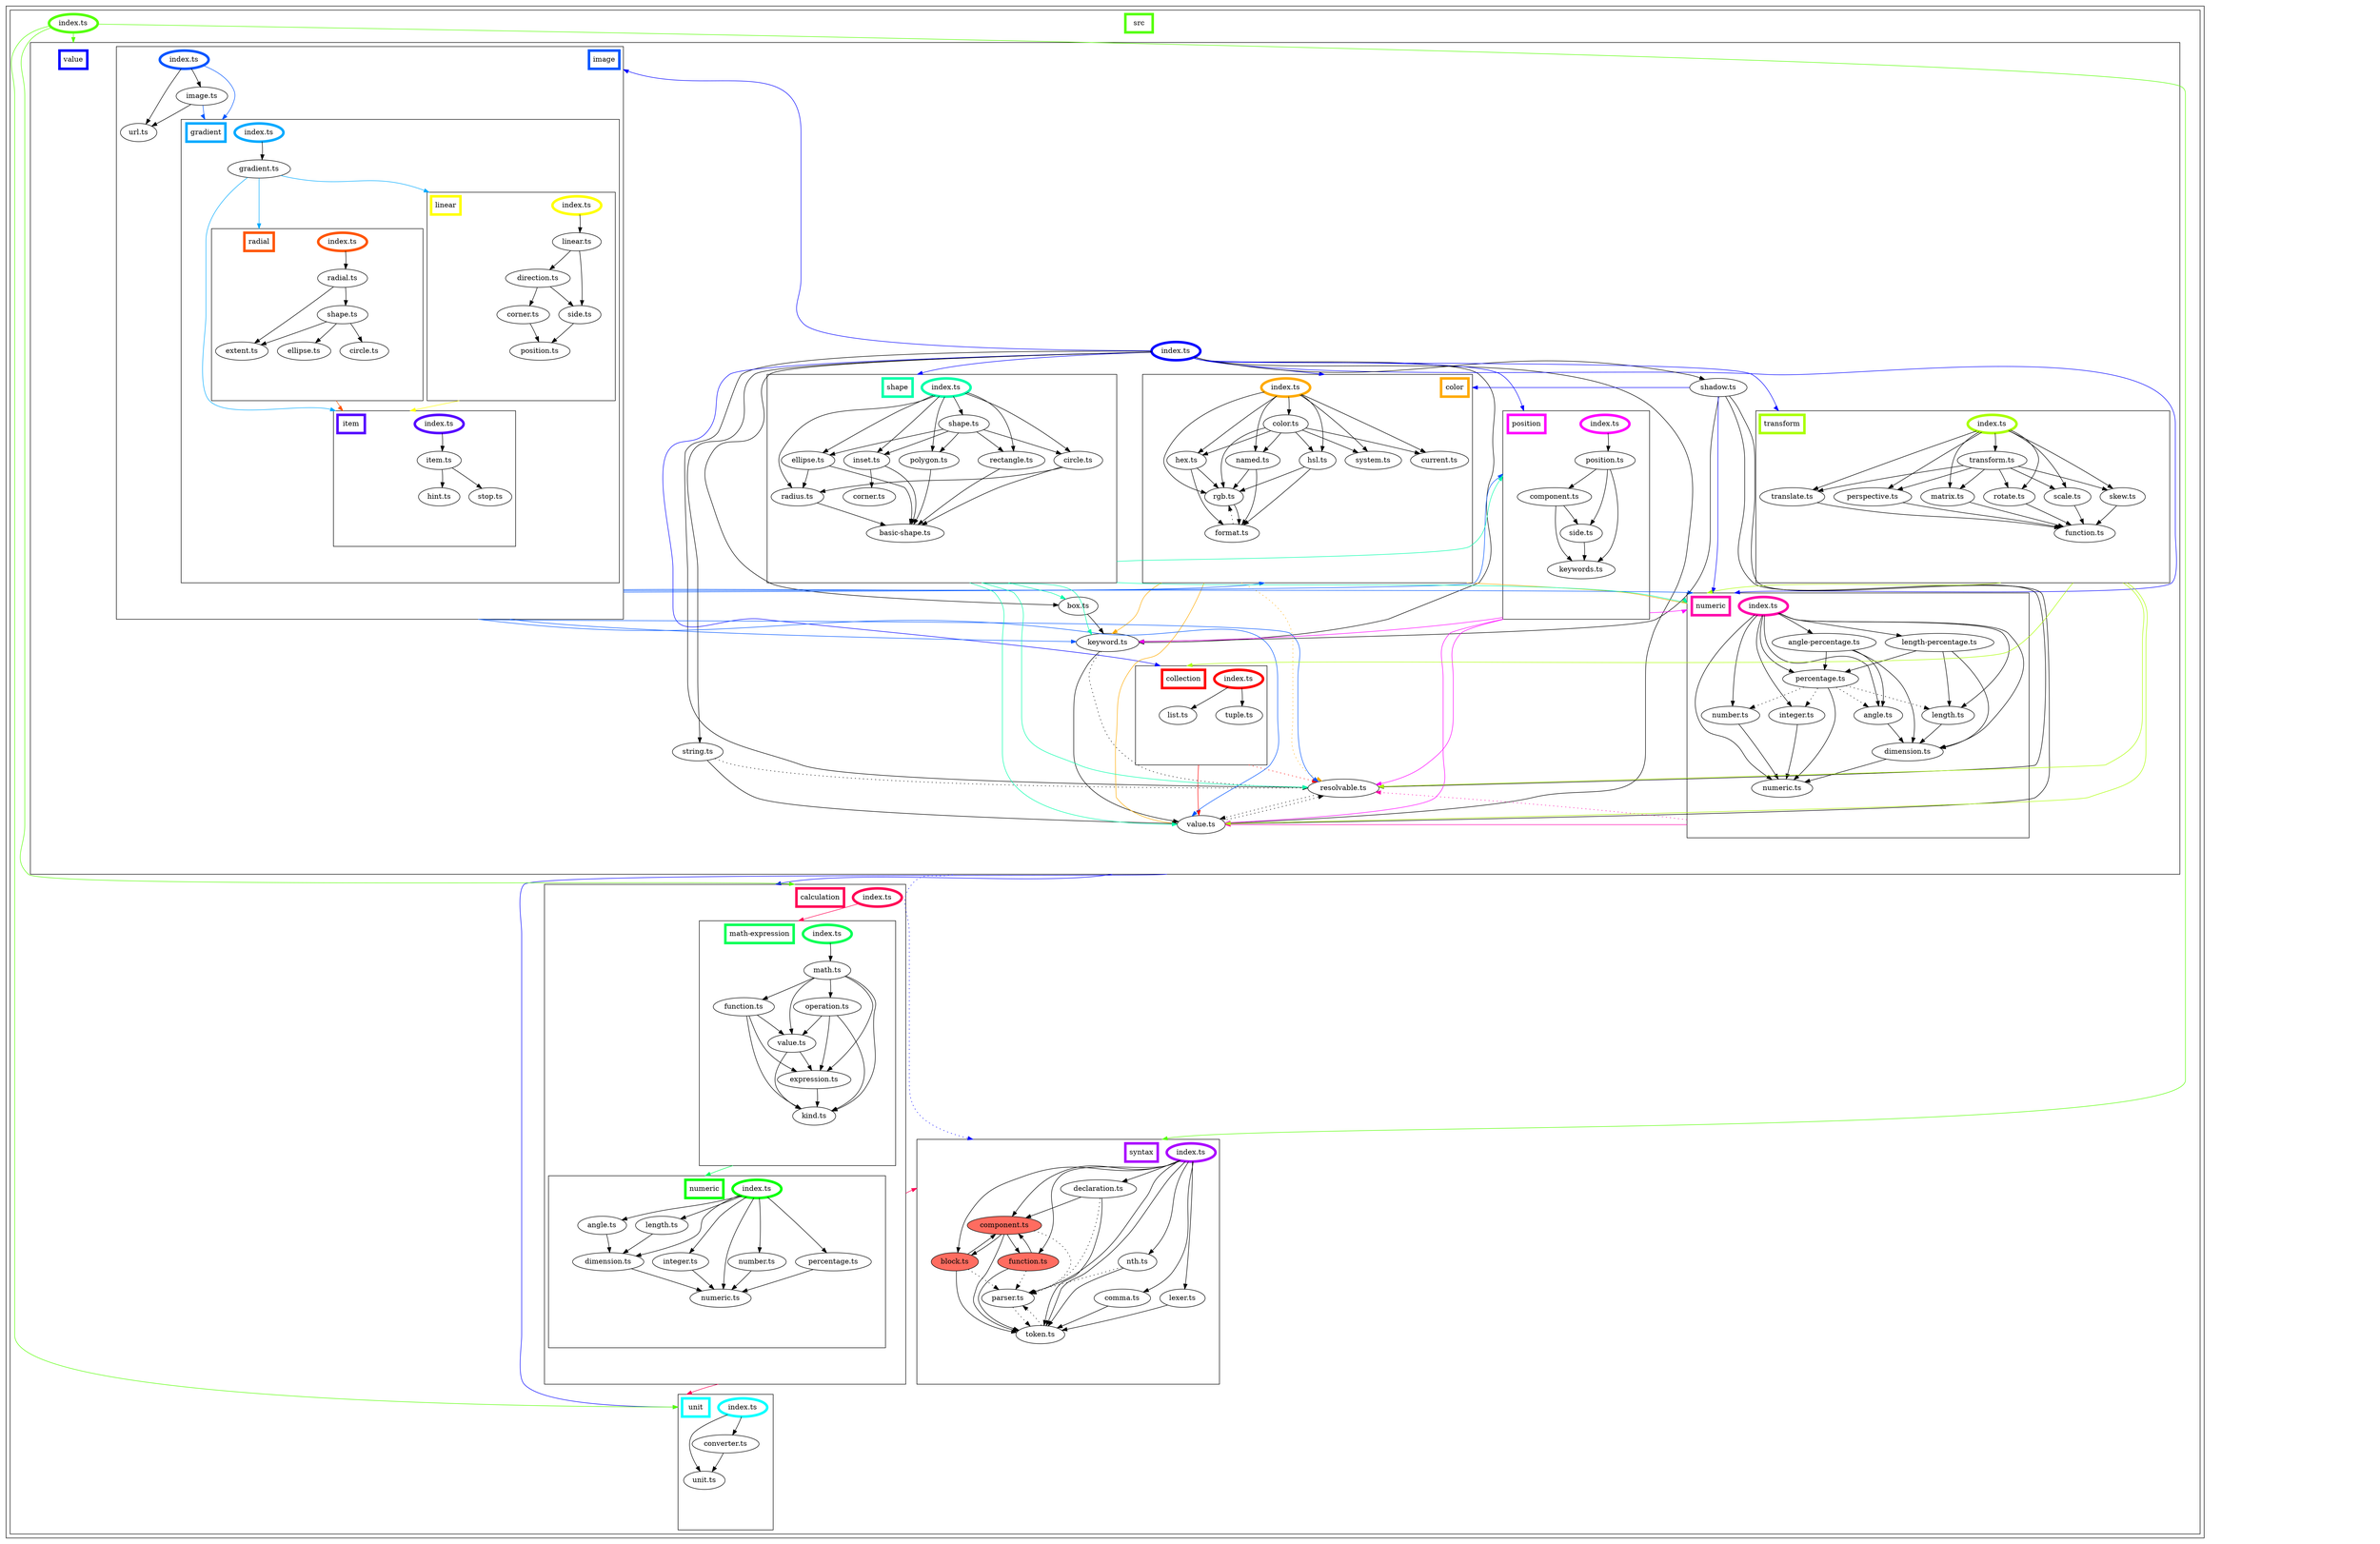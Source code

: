 digraph "dependency-graph-[object Object]" {
  compound = true;
  "dependency-graph-[object Object]" [
    style = "invis";
  ];
  "src/calculation/math-expression/index.ts";
  "name_src/calculation/math-expression";
  "src/calculation/math-expression/kind.ts";
  "src/calculation/numeric/index.ts";
  "exit_src/calculation/math-expression";
  "name_src/calculation/numeric";
  "src/unit/index.ts";
  "exit_src/calculation";
  "name_src/unit";
  "src/calculation/math-expression/expression.ts";
  "src/calculation/math-expression/value.ts";
  "src/calculation/math-expression/math.ts";
  "src/calculation/math-expression/function.ts";
  "src/calculation/math-expression/operation.ts";
  "src/syntax/index.ts";
  "name_src/syntax";
  "src/calculation/numeric/dimension.ts";
  "src/calculation/numeric/numeric.ts";
  "src/calculation/numeric/angle.ts";
  "src/calculation/numeric/integer.ts";
  "src/calculation/numeric/length.ts";
  "src/calculation/numeric/number.ts";
  "src/calculation/numeric/percentage.ts";
  "src/calculation/index.ts";
  "name_src/calculation";
  "src/value/index.ts";
  "name_src/value";
  "src/syntax/component.ts";
  "src/syntax/parser.ts";
  "src/syntax/token.ts";
  "src/syntax/block.ts";
  "src/syntax/function.ts";
  "src/syntax/comma.ts";
  "src/syntax/declaration.ts";
  "src/syntax/lexer.ts";
  "src/syntax/nth.ts";
  "src/unit/unit.ts";
  "src/unit/converter.ts";
  "exit_src/value";
  "src/value/keyword.ts";
  "src/value/collection/list.ts";
  "src/value/collection/tuple.ts";
  "src/value/resolvable.ts";
  "exit_src/value/collection";
  "src/value/value.ts";
  "src/value/color/current.ts";
  "src/value/color/hex.ts";
  "src/value/color/hsl.ts";
  "src/value/color/named.ts";
  "src/value/color/rgb.ts";
  "src/value/color/system.ts";
  "exit_src/value/color";
  "src/value/numeric/index.ts";
  "name_src/value/numeric";
  "src/value/color/format.ts";
  "src/value/color/color.ts";
  "src/value/image/gradient/item/index.ts";
  "name_src/value/image/gradient/item";
  "src/value/image/gradient/linear/index.ts";
  "name_src/value/image/gradient/linear";
  "src/value/image/gradient/radial/index.ts";
  "name_src/value/image/gradient/radial";
  "src/value/image/gradient/gradient.ts";
  "exit_src/value/image";
  "src/value/image/gradient/item/item.ts";
  "src/value/image/gradient/item/hint.ts";
  "src/value/image/gradient/item/stop.ts";
  "src/value/color/index.ts";
  "name_src/value/color";
  "src/value/image/gradient/linear/position.ts";
  "src/value/image/gradient/linear/corner.ts";
  "src/value/image/gradient/linear/side.ts";
  "src/value/image/gradient/linear/linear.ts";
  "exit_src/value/image/gradient/linear";
  "src/value/image/gradient/linear/direction.ts";
  "src/value/image/gradient/radial/radial.ts";
  "exit_src/value/image/gradient/radial";
  "src/value/image/gradient/radial/extent.ts";
  "src/value/image/gradient/radial/shape.ts";
  "src/value/position/index.ts";
  "name_src/value/position";
  "src/value/image/gradient/radial/circle.ts";
  "src/value/image/gradient/radial/ellipse.ts";
  "src/value/image/gradient/index.ts";
  "name_src/value/image/gradient";
  "src/value/image/url.ts";
  "src/value/image/image.ts";
  "src/value/box.ts";
  "src/value/collection/index.ts";
  "name_src/value/collection";
  "src/value/image/index.ts";
  "name_src/value/image";
  "src/value/shadow.ts";
  "src/value/shape/index.ts";
  "name_src/value/shape";
  "src/value/string.ts";
  "src/value/transform/index.ts";
  "name_src/value/transform";
  "src/value/numeric/angle.ts";
  "src/value/numeric/dimension.ts";
  "src/value/numeric/percentage.ts";
  "exit_src/value/numeric";
  "src/value/numeric/numeric.ts";
  "src/value/numeric/angle-percentage.ts";
  "src/value/numeric/integer.ts";
  "src/value/numeric/length-percentage.ts";
  "src/value/numeric/length.ts";
  "src/value/numeric/number.ts";
  "exit_src/value/position";
  "src/value/position/keywords.ts";
  "src/value/position/side.ts";
  "src/value/position/position.ts";
  "src/value/position/component.ts";
  "exit_src/value/shape";
  "src/value/shape/basic-shape.ts";
  "src/value/shape/radius.ts";
  "src/value/shape/circle.ts";
  "src/value/shape/ellipse.ts";
  "src/value/shape/inset.ts";
  "src/value/shape/polygon.ts";
  "src/value/shape/rectangle.ts";
  "src/value/shape/shape.ts";
  "src/value/shape/corner.ts";
  "exit_src/value/transform";
  "src/value/transform/matrix.ts";
  "src/value/transform/perspective.ts";
  "src/value/transform/rotate.ts";
  "src/value/transform/scale.ts";
  "src/value/transform/skew.ts";
  "src/value/transform/transform.ts";
  "src/value/transform/translate.ts";
  "src/value/transform/function.ts";
  subgraph "cluster_src" {
    color = "#000000";
    label = "";
    "name_src" [
      penwidth = 5;
      shape = "rectangle";
      color = "#55ff00";
      label = "src";
    ];
    "exit_src" [
      style = "invis";
    ];
    subgraph "cluster_src" {
      color = "#000000";
      label = "";
      "name_src" [
        penwidth = 5;
        shape = "rectangle";
        color = "#55ff00";
        label = "src";
      ];
      "exit_src" [
        style = "invis";
      ];
      "src/index.ts" [
        label = "index.ts";
        color = "#55ff00";
        penwidth = 5;
      ];
      subgraph "cluster_src/calculation" {
        color = "#000000";
        label = "";
        "name_src/calculation" [
          penwidth = 5;
          shape = "rectangle";
          color = "#ff0055";
          label = "calculation";
        ];
        "exit_src/calculation" [
          style = "invis";
        ];
        "src/calculation/index.ts" [
          label = "index.ts";
          color = "#ff0055";
          penwidth = 5;
        ];
        subgraph "cluster_src/calculation/math-expression" {
          color = "#000000";
          label = "";
          "name_src/calculation/math-expression" [
            penwidth = 5;
            shape = "rectangle";
            color = "#00ff55";
            label = "math-expression";
          ];
          "exit_src/calculation/math-expression" [
            style = "invis";
          ];
          "src/calculation/math-expression/expression.ts" [
            label = "expression.ts";
          ];
          "src/calculation/math-expression/function.ts" [
            label = "function.ts";
          ];
          "src/calculation/math-expression/index.ts" [
            label = "index.ts";
            color = "#00ff55";
            penwidth = 5;
          ];
          "src/calculation/math-expression/kind.ts" [
            label = "kind.ts";
          ];
          "src/calculation/math-expression/math.ts" [
            label = "math.ts";
          ];
          "src/calculation/math-expression/operation.ts" [
            label = "operation.ts";
          ];
          "src/calculation/math-expression/value.ts" [
            label = "value.ts";
          ];
          "src/calculation/math-expression/expression.ts" -> "exit_src/calculation/math-expression" [
            style = "invis";
          ];
          "src/calculation/math-expression/function.ts" -> "exit_src/calculation/math-expression" [
            style = "invis";
          ];
          "src/calculation/math-expression/index.ts" -> "exit_src/calculation/math-expression" [
            style = "invis";
          ];
          "src/calculation/math-expression/kind.ts" -> "exit_src/calculation/math-expression" [
            style = "invis";
          ];
          "src/calculation/math-expression/math.ts" -> "exit_src/calculation/math-expression" [
            style = "invis";
          ];
          "src/calculation/math-expression/operation.ts" -> "exit_src/calculation/math-expression" [
            style = "invis";
          ];
          "src/calculation/math-expression/value.ts" -> "exit_src/calculation/math-expression" [
            style = "invis";
          ];
        }
        subgraph "cluster_src/calculation/numeric" {
          color = "#000000";
          label = "";
          "name_src/calculation/numeric" [
            penwidth = 5;
            shape = "rectangle";
            color = "#00ff00";
            label = "numeric";
          ];
          "exit_src/calculation/numeric" [
            style = "invis";
          ];
          "src/calculation/numeric/angle.ts" [
            label = "angle.ts";
          ];
          "src/calculation/numeric/dimension.ts" [
            label = "dimension.ts";
          ];
          "src/calculation/numeric/index.ts" [
            label = "index.ts";
            color = "#00ff00";
            penwidth = 5;
          ];
          "src/calculation/numeric/integer.ts" [
            label = "integer.ts";
          ];
          "src/calculation/numeric/length.ts" [
            label = "length.ts";
          ];
          "src/calculation/numeric/number.ts" [
            label = "number.ts";
          ];
          "src/calculation/numeric/numeric.ts" [
            label = "numeric.ts";
          ];
          "src/calculation/numeric/percentage.ts" [
            label = "percentage.ts";
          ];
          "src/calculation/numeric/angle.ts" -> "exit_src/calculation/numeric" [
            style = "invis";
          ];
          "src/calculation/numeric/dimension.ts" -> "exit_src/calculation/numeric" [
            style = "invis";
          ];
          "src/calculation/numeric/index.ts" -> "exit_src/calculation/numeric" [
            style = "invis";
          ];
          "src/calculation/numeric/integer.ts" -> "exit_src/calculation/numeric" [
            style = "invis";
          ];
          "src/calculation/numeric/length.ts" -> "exit_src/calculation/numeric" [
            style = "invis";
          ];
          "src/calculation/numeric/number.ts" -> "exit_src/calculation/numeric" [
            style = "invis";
          ];
          "src/calculation/numeric/numeric.ts" -> "exit_src/calculation/numeric" [
            style = "invis";
          ];
          "src/calculation/numeric/percentage.ts" -> "exit_src/calculation/numeric" [
            style = "invis";
          ];
        }
        "src/calculation/index.ts" -> "exit_src/calculation" [
          style = "invis";
        ];
        "exit_src/calculation/math-expression" -> "exit_src/calculation" [
          style = "invis";
        ];
        "exit_src/calculation/math-expression" -> "exit_src/calculation" [
          style = "invis";
        ];
        "exit_src/calculation/math-expression" -> "exit_src/calculation" [
          style = "invis";
        ];
        "exit_src/calculation/math-expression" -> "exit_src/calculation" [
          style = "invis";
        ];
        "exit_src/calculation/math-expression" -> "exit_src/calculation" [
          style = "invis";
        ];
        "exit_src/calculation/math-expression" -> "exit_src/calculation" [
          style = "invis";
        ];
        "exit_src/calculation/math-expression" -> "exit_src/calculation" [
          style = "invis";
        ];
        "exit_src/calculation/numeric" -> "exit_src/calculation" [
          style = "invis";
        ];
        "exit_src/calculation/numeric" -> "exit_src/calculation" [
          style = "invis";
        ];
        "exit_src/calculation/numeric" -> "exit_src/calculation" [
          style = "invis";
        ];
        "exit_src/calculation/numeric" -> "exit_src/calculation" [
          style = "invis";
        ];
        "exit_src/calculation/numeric" -> "exit_src/calculation" [
          style = "invis";
        ];
        "exit_src/calculation/numeric" -> "exit_src/calculation" [
          style = "invis";
        ];
        "exit_src/calculation/numeric" -> "exit_src/calculation" [
          style = "invis";
        ];
        "exit_src/calculation/numeric" -> "exit_src/calculation" [
          style = "invis";
        ];
      }
      subgraph "cluster_src/syntax" {
        color = "#000000";
        label = "";
        "name_src/syntax" [
          penwidth = 5;
          shape = "rectangle";
          color = "#aa00ff";
          label = "syntax";
        ];
        "exit_src/syntax" [
          style = "invis";
        ];
        "src/syntax/block.ts" [
          label = "block.ts";
          fillcolor = "#ff6c60";
          style = "rounded,filled";
        ];
        "src/syntax/comma.ts" [
          label = "comma.ts";
        ];
        "src/syntax/component.ts" [
          label = "component.ts";
          fillcolor = "#ff6c60";
          style = "rounded,filled";
        ];
        "src/syntax/declaration.ts" [
          label = "declaration.ts";
        ];
        "src/syntax/function.ts" [
          label = "function.ts";
          fillcolor = "#ff6c60";
          style = "rounded,filled";
        ];
        "src/syntax/index.ts" [
          label = "index.ts";
          color = "#aa00ff";
          penwidth = 5;
        ];
        "src/syntax/lexer.ts" [
          label = "lexer.ts";
        ];
        "src/syntax/nth.ts" [
          label = "nth.ts";
        ];
        "src/syntax/parser.ts" [
          label = "parser.ts";
        ];
        "src/syntax/token.ts" [
          label = "token.ts";
        ];
        "src/syntax/block.ts" -> "exit_src/syntax" [
          style = "invis";
        ];
        "src/syntax/comma.ts" -> "exit_src/syntax" [
          style = "invis";
        ];
        "src/syntax/component.ts" -> "exit_src/syntax" [
          style = "invis";
        ];
        "src/syntax/declaration.ts" -> "exit_src/syntax" [
          style = "invis";
        ];
        "src/syntax/function.ts" -> "exit_src/syntax" [
          style = "invis";
        ];
        "src/syntax/index.ts" -> "exit_src/syntax" [
          style = "invis";
        ];
        "src/syntax/lexer.ts" -> "exit_src/syntax" [
          style = "invis";
        ];
        "src/syntax/nth.ts" -> "exit_src/syntax" [
          style = "invis";
        ];
        "src/syntax/parser.ts" -> "exit_src/syntax" [
          style = "invis";
        ];
        "src/syntax/token.ts" -> "exit_src/syntax" [
          style = "invis";
        ];
      }
      subgraph "cluster_src/unit" {
        color = "#000000";
        label = "";
        "name_src/unit" [
          penwidth = 5;
          shape = "rectangle";
          color = "#00ffff";
          label = "unit";
        ];
        "exit_src/unit" [
          style = "invis";
        ];
        "src/unit/converter.ts" [
          label = "converter.ts";
        ];
        "src/unit/index.ts" [
          label = "index.ts";
          color = "#00ffff";
          penwidth = 5;
        ];
        "src/unit/unit.ts" [
          label = "unit.ts";
        ];
        "src/unit/converter.ts" -> "exit_src/unit" [
          style = "invis";
        ];
        "src/unit/index.ts" -> "exit_src/unit" [
          style = "invis";
        ];
        "src/unit/unit.ts" -> "exit_src/unit" [
          style = "invis";
        ];
      }
      subgraph "cluster_src/value" {
        color = "#000000";
        label = "";
        "name_src/value" [
          penwidth = 5;
          shape = "rectangle";
          color = "#0000ff";
          label = "value";
        ];
        "exit_src/value" [
          style = "invis";
        ];
        "src/value/box.ts" [
          label = "box.ts";
        ];
        "src/value/index.ts" [
          label = "index.ts";
          color = "#0000ff";
          penwidth = 5;
        ];
        "src/value/keyword.ts" [
          label = "keyword.ts";
        ];
        "src/value/resolvable.ts" [
          label = "resolvable.ts";
        ];
        "src/value/shadow.ts" [
          label = "shadow.ts";
        ];
        "src/value/string.ts" [
          label = "string.ts";
        ];
        "src/value/value.ts" [
          label = "value.ts";
        ];
        subgraph "cluster_src/value/collection" {
          color = "#000000";
          label = "";
          "name_src/value/collection" [
            penwidth = 5;
            shape = "rectangle";
            color = "#ff0000";
            label = "collection";
          ];
          "exit_src/value/collection" [
            style = "invis";
          ];
          "src/value/collection/index.ts" [
            label = "index.ts";
            color = "#ff0000";
            penwidth = 5;
          ];
          "src/value/collection/list.ts" [
            label = "list.ts";
          ];
          "src/value/collection/tuple.ts" [
            label = "tuple.ts";
          ];
          "src/value/collection/index.ts" -> "exit_src/value/collection" [
            style = "invis";
          ];
          "src/value/collection/list.ts" -> "exit_src/value/collection" [
            style = "invis";
          ];
          "src/value/collection/tuple.ts" -> "exit_src/value/collection" [
            style = "invis";
          ];
        }
        subgraph "cluster_src/value/color" {
          color = "#000000";
          label = "";
          "name_src/value/color" [
            penwidth = 5;
            shape = "rectangle";
            color = "#ffaa00";
            label = "color";
          ];
          "exit_src/value/color" [
            style = "invis";
          ];
          "src/value/color/color.ts" [
            label = "color.ts";
          ];
          "src/value/color/current.ts" [
            label = "current.ts";
          ];
          "src/value/color/format.ts" [
            label = "format.ts";
          ];
          "src/value/color/hex.ts" [
            label = "hex.ts";
          ];
          "src/value/color/hsl.ts" [
            label = "hsl.ts";
          ];
          "src/value/color/index.ts" [
            label = "index.ts";
            color = "#ffaa00";
            penwidth = 5;
          ];
          "src/value/color/named.ts" [
            label = "named.ts";
          ];
          "src/value/color/rgb.ts" [
            label = "rgb.ts";
          ];
          "src/value/color/system.ts" [
            label = "system.ts";
          ];
          "src/value/color/color.ts" -> "exit_src/value/color" [
            style = "invis";
          ];
          "src/value/color/current.ts" -> "exit_src/value/color" [
            style = "invis";
          ];
          "src/value/color/format.ts" -> "exit_src/value/color" [
            style = "invis";
          ];
          "src/value/color/hex.ts" -> "exit_src/value/color" [
            style = "invis";
          ];
          "src/value/color/hsl.ts" -> "exit_src/value/color" [
            style = "invis";
          ];
          "src/value/color/index.ts" -> "exit_src/value/color" [
            style = "invis";
          ];
          "src/value/color/named.ts" -> "exit_src/value/color" [
            style = "invis";
          ];
          "src/value/color/rgb.ts" -> "exit_src/value/color" [
            style = "invis";
          ];
          "src/value/color/system.ts" -> "exit_src/value/color" [
            style = "invis";
          ];
        }
        subgraph "cluster_src/value/image" {
          color = "#000000";
          label = "";
          "name_src/value/image" [
            penwidth = 5;
            shape = "rectangle";
            color = "#0055ff";
            label = "image";
          ];
          "exit_src/value/image" [
            style = "invis";
          ];
          "src/value/image/image.ts" [
            label = "image.ts";
          ];
          "src/value/image/index.ts" [
            label = "index.ts";
            color = "#0055ff";
            penwidth = 5;
          ];
          "src/value/image/url.ts" [
            label = "url.ts";
          ];
          subgraph "cluster_src/value/image/gradient" {
            color = "#000000";
            label = "";
            "name_src/value/image/gradient" [
              penwidth = 5;
              shape = "rectangle";
              color = "#00aaff";
              label = "gradient";
            ];
            "exit_src/value/image/gradient" [
              style = "invis";
            ];
            "src/value/image/gradient/gradient.ts" [
              label = "gradient.ts";
            ];
            "src/value/image/gradient/index.ts" [
              label = "index.ts";
              color = "#00aaff";
              penwidth = 5;
            ];
            subgraph "cluster_src/value/image/gradient/item" {
              color = "#000000";
              label = "";
              "name_src/value/image/gradient/item" [
                penwidth = 5;
                shape = "rectangle";
                color = "#5500ff";
                label = "item";
              ];
              "exit_src/value/image/gradient/item" [
                style = "invis";
              ];
              "src/value/image/gradient/item/hint.ts" [
                label = "hint.ts";
              ];
              "src/value/image/gradient/item/index.ts" [
                label = "index.ts";
                color = "#5500ff";
                penwidth = 5;
              ];
              "src/value/image/gradient/item/item.ts" [
                label = "item.ts";
              ];
              "src/value/image/gradient/item/stop.ts" [
                label = "stop.ts";
              ];
              "src/value/image/gradient/item/hint.ts" -> "exit_src/value/image/gradient/item" [
                style = "invis";
              ];
              "src/value/image/gradient/item/index.ts" -> "exit_src/value/image/gradient/item" [
                style = "invis";
              ];
              "src/value/image/gradient/item/item.ts" -> "exit_src/value/image/gradient/item" [
                style = "invis";
              ];
              "src/value/image/gradient/item/stop.ts" -> "exit_src/value/image/gradient/item" [
                style = "invis";
              ];
            }
            subgraph "cluster_src/value/image/gradient/linear" {
              color = "#000000";
              label = "";
              "name_src/value/image/gradient/linear" [
                penwidth = 5;
                shape = "rectangle";
                color = "#ffff00";
                label = "linear";
              ];
              "exit_src/value/image/gradient/linear" [
                style = "invis";
              ];
              "src/value/image/gradient/linear/corner.ts" [
                label = "corner.ts";
              ];
              "src/value/image/gradient/linear/direction.ts" [
                label = "direction.ts";
              ];
              "src/value/image/gradient/linear/index.ts" [
                label = "index.ts";
                color = "#ffff00";
                penwidth = 5;
              ];
              "src/value/image/gradient/linear/linear.ts" [
                label = "linear.ts";
              ];
              "src/value/image/gradient/linear/position.ts" [
                label = "position.ts";
              ];
              "src/value/image/gradient/linear/side.ts" [
                label = "side.ts";
              ];
              "src/value/image/gradient/linear/corner.ts" -> "exit_src/value/image/gradient/linear" [
                style = "invis";
              ];
              "src/value/image/gradient/linear/direction.ts" -> "exit_src/value/image/gradient/linear" [
                style = "invis";
              ];
              "src/value/image/gradient/linear/index.ts" -> "exit_src/value/image/gradient/linear" [
                style = "invis";
              ];
              "src/value/image/gradient/linear/linear.ts" -> "exit_src/value/image/gradient/linear" [
                style = "invis";
              ];
              "src/value/image/gradient/linear/position.ts" -> "exit_src/value/image/gradient/linear" [
                style = "invis";
              ];
              "src/value/image/gradient/linear/side.ts" -> "exit_src/value/image/gradient/linear" [
                style = "invis";
              ];
            }
            subgraph "cluster_src/value/image/gradient/radial" {
              color = "#000000";
              label = "";
              "name_src/value/image/gradient/radial" [
                penwidth = 5;
                shape = "rectangle";
                color = "#ff5500";
                label = "radial";
              ];
              "exit_src/value/image/gradient/radial" [
                style = "invis";
              ];
              "src/value/image/gradient/radial/circle.ts" [
                label = "circle.ts";
              ];
              "src/value/image/gradient/radial/ellipse.ts" [
                label = "ellipse.ts";
              ];
              "src/value/image/gradient/radial/extent.ts" [
                label = "extent.ts";
              ];
              "src/value/image/gradient/radial/index.ts" [
                label = "index.ts";
                color = "#ff5500";
                penwidth = 5;
              ];
              "src/value/image/gradient/radial/radial.ts" [
                label = "radial.ts";
              ];
              "src/value/image/gradient/radial/shape.ts" [
                label = "shape.ts";
              ];
              "src/value/image/gradient/radial/circle.ts" -> "exit_src/value/image/gradient/radial" [
                style = "invis";
              ];
              "src/value/image/gradient/radial/ellipse.ts" -> "exit_src/value/image/gradient/radial" [
                style = "invis";
              ];
              "src/value/image/gradient/radial/extent.ts" -> "exit_src/value/image/gradient/radial" [
                style = "invis";
              ];
              "src/value/image/gradient/radial/index.ts" -> "exit_src/value/image/gradient/radial" [
                style = "invis";
              ];
              "src/value/image/gradient/radial/radial.ts" -> "exit_src/value/image/gradient/radial" [
                style = "invis";
              ];
              "src/value/image/gradient/radial/shape.ts" -> "exit_src/value/image/gradient/radial" [
                style = "invis";
              ];
            }
            "src/value/image/gradient/gradient.ts" -> "exit_src/value/image/gradient" [
              style = "invis";
            ];
            "src/value/image/gradient/index.ts" -> "exit_src/value/image/gradient" [
              style = "invis";
            ];
            "exit_src/value/image/gradient/item" -> "exit_src/value/image/gradient" [
              style = "invis";
            ];
            "exit_src/value/image/gradient/item" -> "exit_src/value/image/gradient" [
              style = "invis";
            ];
            "exit_src/value/image/gradient/item" -> "exit_src/value/image/gradient" [
              style = "invis";
            ];
            "exit_src/value/image/gradient/item" -> "exit_src/value/image/gradient" [
              style = "invis";
            ];
            "exit_src/value/image/gradient/linear" -> "exit_src/value/image/gradient" [
              style = "invis";
            ];
            "exit_src/value/image/gradient/linear" -> "exit_src/value/image/gradient" [
              style = "invis";
            ];
            "exit_src/value/image/gradient/linear" -> "exit_src/value/image/gradient" [
              style = "invis";
            ];
            "exit_src/value/image/gradient/linear" -> "exit_src/value/image/gradient" [
              style = "invis";
            ];
            "exit_src/value/image/gradient/linear" -> "exit_src/value/image/gradient" [
              style = "invis";
            ];
            "exit_src/value/image/gradient/linear" -> "exit_src/value/image/gradient" [
              style = "invis";
            ];
            "exit_src/value/image/gradient/radial" -> "exit_src/value/image/gradient" [
              style = "invis";
            ];
            "exit_src/value/image/gradient/radial" -> "exit_src/value/image/gradient" [
              style = "invis";
            ];
            "exit_src/value/image/gradient/radial" -> "exit_src/value/image/gradient" [
              style = "invis";
            ];
            "exit_src/value/image/gradient/radial" -> "exit_src/value/image/gradient" [
              style = "invis";
            ];
            "exit_src/value/image/gradient/radial" -> "exit_src/value/image/gradient" [
              style = "invis";
            ];
            "exit_src/value/image/gradient/radial" -> "exit_src/value/image/gradient" [
              style = "invis";
            ];
          }
          "exit_src/value/image/gradient" -> "exit_src/value/image" [
            style = "invis";
          ];
          "exit_src/value/image/gradient" -> "exit_src/value/image" [
            style = "invis";
          ];
          "exit_src/value/image/gradient" -> "exit_src/value/image" [
            style = "invis";
          ];
          "exit_src/value/image/gradient" -> "exit_src/value/image" [
            style = "invis";
          ];
          "exit_src/value/image/gradient" -> "exit_src/value/image" [
            style = "invis";
          ];
          "exit_src/value/image/gradient" -> "exit_src/value/image" [
            style = "invis";
          ];
          "exit_src/value/image/gradient" -> "exit_src/value/image" [
            style = "invis";
          ];
          "exit_src/value/image/gradient" -> "exit_src/value/image" [
            style = "invis";
          ];
          "exit_src/value/image/gradient" -> "exit_src/value/image" [
            style = "invis";
          ];
          "exit_src/value/image/gradient" -> "exit_src/value/image" [
            style = "invis";
          ];
          "exit_src/value/image/gradient" -> "exit_src/value/image" [
            style = "invis";
          ];
          "exit_src/value/image/gradient" -> "exit_src/value/image" [
            style = "invis";
          ];
          "exit_src/value/image/gradient" -> "exit_src/value/image" [
            style = "invis";
          ];
          "exit_src/value/image/gradient" -> "exit_src/value/image" [
            style = "invis";
          ];
          "exit_src/value/image/gradient" -> "exit_src/value/image" [
            style = "invis";
          ];
          "exit_src/value/image/gradient" -> "exit_src/value/image" [
            style = "invis";
          ];
          "exit_src/value/image/gradient" -> "exit_src/value/image" [
            style = "invis";
          ];
          "exit_src/value/image/gradient" -> "exit_src/value/image" [
            style = "invis";
          ];
          "src/value/image/image.ts" -> "exit_src/value/image" [
            style = "invis";
          ];
          "src/value/image/index.ts" -> "exit_src/value/image" [
            style = "invis";
          ];
          "src/value/image/url.ts" -> "exit_src/value/image" [
            style = "invis";
          ];
        }
        subgraph "cluster_src/value/numeric" {
          color = "#000000";
          label = "";
          "name_src/value/numeric" [
            penwidth = 5;
            shape = "rectangle";
            color = "#ff00aa";
            label = "numeric";
          ];
          "exit_src/value/numeric" [
            style = "invis";
          ];
          "src/value/numeric/angle-percentage.ts" [
            label = "angle-percentage.ts";
          ];
          "src/value/numeric/angle.ts" [
            label = "angle.ts";
          ];
          "src/value/numeric/dimension.ts" [
            label = "dimension.ts";
          ];
          "src/value/numeric/index.ts" [
            label = "index.ts";
            color = "#ff00aa";
            penwidth = 5;
          ];
          "src/value/numeric/integer.ts" [
            label = "integer.ts";
          ];
          "src/value/numeric/length-percentage.ts" [
            label = "length-percentage.ts";
          ];
          "src/value/numeric/length.ts" [
            label = "length.ts";
          ];
          "src/value/numeric/number.ts" [
            label = "number.ts";
          ];
          "src/value/numeric/numeric.ts" [
            label = "numeric.ts";
          ];
          "src/value/numeric/percentage.ts" [
            label = "percentage.ts";
          ];
          "src/value/numeric/angle-percentage.ts" -> "exit_src/value/numeric" [
            style = "invis";
          ];
          "src/value/numeric/angle.ts" -> "exit_src/value/numeric" [
            style = "invis";
          ];
          "src/value/numeric/dimension.ts" -> "exit_src/value/numeric" [
            style = "invis";
          ];
          "src/value/numeric/index.ts" -> "exit_src/value/numeric" [
            style = "invis";
          ];
          "src/value/numeric/integer.ts" -> "exit_src/value/numeric" [
            style = "invis";
          ];
          "src/value/numeric/length-percentage.ts" -> "exit_src/value/numeric" [
            style = "invis";
          ];
          "src/value/numeric/length.ts" -> "exit_src/value/numeric" [
            style = "invis";
          ];
          "src/value/numeric/number.ts" -> "exit_src/value/numeric" [
            style = "invis";
          ];
          "src/value/numeric/numeric.ts" -> "exit_src/value/numeric" [
            style = "invis";
          ];
          "src/value/numeric/percentage.ts" -> "exit_src/value/numeric" [
            style = "invis";
          ];
        }
        subgraph "cluster_src/value/position" {
          color = "#000000";
          label = "";
          "name_src/value/position" [
            penwidth = 5;
            shape = "rectangle";
            color = "#ff00ff";
            label = "position";
          ];
          "exit_src/value/position" [
            style = "invis";
          ];
          "src/value/position/component.ts" [
            label = "component.ts";
          ];
          "src/value/position/index.ts" [
            label = "index.ts";
            color = "#ff00ff";
            penwidth = 5;
          ];
          "src/value/position/keywords.ts" [
            label = "keywords.ts";
          ];
          "src/value/position/position.ts" [
            label = "position.ts";
          ];
          "src/value/position/side.ts" [
            label = "side.ts";
          ];
          "src/value/position/component.ts" -> "exit_src/value/position" [
            style = "invis";
          ];
          "src/value/position/index.ts" -> "exit_src/value/position" [
            style = "invis";
          ];
          "src/value/position/keywords.ts" -> "exit_src/value/position" [
            style = "invis";
          ];
          "src/value/position/position.ts" -> "exit_src/value/position" [
            style = "invis";
          ];
          "src/value/position/side.ts" -> "exit_src/value/position" [
            style = "invis";
          ];
        }
        subgraph "cluster_src/value/shape" {
          color = "#000000";
          label = "";
          "name_src/value/shape" [
            penwidth = 5;
            shape = "rectangle";
            color = "#00ffaa";
            label = "shape";
          ];
          "exit_src/value/shape" [
            style = "invis";
          ];
          "src/value/shape/basic-shape.ts" [
            label = "basic-shape.ts";
          ];
          "src/value/shape/circle.ts" [
            label = "circle.ts";
          ];
          "src/value/shape/corner.ts" [
            label = "corner.ts";
          ];
          "src/value/shape/ellipse.ts" [
            label = "ellipse.ts";
          ];
          "src/value/shape/index.ts" [
            label = "index.ts";
            color = "#00ffaa";
            penwidth = 5;
          ];
          "src/value/shape/inset.ts" [
            label = "inset.ts";
          ];
          "src/value/shape/polygon.ts" [
            label = "polygon.ts";
          ];
          "src/value/shape/radius.ts" [
            label = "radius.ts";
          ];
          "src/value/shape/rectangle.ts" [
            label = "rectangle.ts";
          ];
          "src/value/shape/shape.ts" [
            label = "shape.ts";
          ];
          "src/value/shape/basic-shape.ts" -> "exit_src/value/shape" [
            style = "invis";
          ];
          "src/value/shape/circle.ts" -> "exit_src/value/shape" [
            style = "invis";
          ];
          "src/value/shape/corner.ts" -> "exit_src/value/shape" [
            style = "invis";
          ];
          "src/value/shape/ellipse.ts" -> "exit_src/value/shape" [
            style = "invis";
          ];
          "src/value/shape/index.ts" -> "exit_src/value/shape" [
            style = "invis";
          ];
          "src/value/shape/inset.ts" -> "exit_src/value/shape" [
            style = "invis";
          ];
          "src/value/shape/polygon.ts" -> "exit_src/value/shape" [
            style = "invis";
          ];
          "src/value/shape/radius.ts" -> "exit_src/value/shape" [
            style = "invis";
          ];
          "src/value/shape/rectangle.ts" -> "exit_src/value/shape" [
            style = "invis";
          ];
          "src/value/shape/shape.ts" -> "exit_src/value/shape" [
            style = "invis";
          ];
        }
        subgraph "cluster_src/value/transform" {
          color = "#000000";
          label = "";
          "name_src/value/transform" [
            penwidth = 5;
            shape = "rectangle";
            color = "#aaff00";
            label = "transform";
          ];
          "exit_src/value/transform" [
            style = "invis";
          ];
          "src/value/transform/function.ts" [
            label = "function.ts";
          ];
          "src/value/transform/index.ts" [
            label = "index.ts";
            color = "#aaff00";
            penwidth = 5;
          ];
          "src/value/transform/matrix.ts" [
            label = "matrix.ts";
          ];
          "src/value/transform/perspective.ts" [
            label = "perspective.ts";
          ];
          "src/value/transform/rotate.ts" [
            label = "rotate.ts";
          ];
          "src/value/transform/scale.ts" [
            label = "scale.ts";
          ];
          "src/value/transform/skew.ts" [
            label = "skew.ts";
          ];
          "src/value/transform/transform.ts" [
            label = "transform.ts";
          ];
          "src/value/transform/translate.ts" [
            label = "translate.ts";
          ];
          "src/value/transform/function.ts" -> "exit_src/value/transform" [
            style = "invis";
          ];
          "src/value/transform/index.ts" -> "exit_src/value/transform" [
            style = "invis";
          ];
          "src/value/transform/matrix.ts" -> "exit_src/value/transform" [
            style = "invis";
          ];
          "src/value/transform/perspective.ts" -> "exit_src/value/transform" [
            style = "invis";
          ];
          "src/value/transform/rotate.ts" -> "exit_src/value/transform" [
            style = "invis";
          ];
          "src/value/transform/scale.ts" -> "exit_src/value/transform" [
            style = "invis";
          ];
          "src/value/transform/skew.ts" -> "exit_src/value/transform" [
            style = "invis";
          ];
          "src/value/transform/transform.ts" -> "exit_src/value/transform" [
            style = "invis";
          ];
          "src/value/transform/translate.ts" -> "exit_src/value/transform" [
            style = "invis";
          ];
        }
        "src/value/box.ts" -> "exit_src/value" [
          style = "invis";
        ];
        "exit_src/value/collection" -> "exit_src/value" [
          style = "invis";
        ];
        "exit_src/value/collection" -> "exit_src/value" [
          style = "invis";
        ];
        "exit_src/value/collection" -> "exit_src/value" [
          style = "invis";
        ];
        "exit_src/value/color" -> "exit_src/value" [
          style = "invis";
        ];
        "exit_src/value/color" -> "exit_src/value" [
          style = "invis";
        ];
        "exit_src/value/color" -> "exit_src/value" [
          style = "invis";
        ];
        "exit_src/value/color" -> "exit_src/value" [
          style = "invis";
        ];
        "exit_src/value/color" -> "exit_src/value" [
          style = "invis";
        ];
        "exit_src/value/color" -> "exit_src/value" [
          style = "invis";
        ];
        "exit_src/value/color" -> "exit_src/value" [
          style = "invis";
        ];
        "exit_src/value/color" -> "exit_src/value" [
          style = "invis";
        ];
        "exit_src/value/color" -> "exit_src/value" [
          style = "invis";
        ];
        "exit_src/value/image" -> "exit_src/value" [
          style = "invis";
        ];
        "exit_src/value/image" -> "exit_src/value" [
          style = "invis";
        ];
        "exit_src/value/image" -> "exit_src/value" [
          style = "invis";
        ];
        "exit_src/value/image" -> "exit_src/value" [
          style = "invis";
        ];
        "exit_src/value/image" -> "exit_src/value" [
          style = "invis";
        ];
        "exit_src/value/image" -> "exit_src/value" [
          style = "invis";
        ];
        "exit_src/value/image" -> "exit_src/value" [
          style = "invis";
        ];
        "exit_src/value/image" -> "exit_src/value" [
          style = "invis";
        ];
        "exit_src/value/image" -> "exit_src/value" [
          style = "invis";
        ];
        "exit_src/value/image" -> "exit_src/value" [
          style = "invis";
        ];
        "exit_src/value/image" -> "exit_src/value" [
          style = "invis";
        ];
        "exit_src/value/image" -> "exit_src/value" [
          style = "invis";
        ];
        "exit_src/value/image" -> "exit_src/value" [
          style = "invis";
        ];
        "exit_src/value/image" -> "exit_src/value" [
          style = "invis";
        ];
        "exit_src/value/image" -> "exit_src/value" [
          style = "invis";
        ];
        "exit_src/value/image" -> "exit_src/value" [
          style = "invis";
        ];
        "exit_src/value/image" -> "exit_src/value" [
          style = "invis";
        ];
        "exit_src/value/image" -> "exit_src/value" [
          style = "invis";
        ];
        "exit_src/value/image" -> "exit_src/value" [
          style = "invis";
        ];
        "exit_src/value/image" -> "exit_src/value" [
          style = "invis";
        ];
        "exit_src/value/image" -> "exit_src/value" [
          style = "invis";
        ];
        "src/value/index.ts" -> "exit_src/value" [
          style = "invis";
        ];
        "src/value/keyword.ts" -> "exit_src/value" [
          style = "invis";
        ];
        "exit_src/value/numeric" -> "exit_src/value" [
          style = "invis";
        ];
        "exit_src/value/numeric" -> "exit_src/value" [
          style = "invis";
        ];
        "exit_src/value/numeric" -> "exit_src/value" [
          style = "invis";
        ];
        "exit_src/value/numeric" -> "exit_src/value" [
          style = "invis";
        ];
        "exit_src/value/numeric" -> "exit_src/value" [
          style = "invis";
        ];
        "exit_src/value/numeric" -> "exit_src/value" [
          style = "invis";
        ];
        "exit_src/value/numeric" -> "exit_src/value" [
          style = "invis";
        ];
        "exit_src/value/numeric" -> "exit_src/value" [
          style = "invis";
        ];
        "exit_src/value/numeric" -> "exit_src/value" [
          style = "invis";
        ];
        "exit_src/value/numeric" -> "exit_src/value" [
          style = "invis";
        ];
        "exit_src/value/position" -> "exit_src/value" [
          style = "invis";
        ];
        "exit_src/value/position" -> "exit_src/value" [
          style = "invis";
        ];
        "exit_src/value/position" -> "exit_src/value" [
          style = "invis";
        ];
        "exit_src/value/position" -> "exit_src/value" [
          style = "invis";
        ];
        "exit_src/value/position" -> "exit_src/value" [
          style = "invis";
        ];
        "src/value/resolvable.ts" -> "exit_src/value" [
          style = "invis";
        ];
        "src/value/shadow.ts" -> "exit_src/value" [
          style = "invis";
        ];
        "exit_src/value/shape" -> "exit_src/value" [
          style = "invis";
        ];
        "exit_src/value/shape" -> "exit_src/value" [
          style = "invis";
        ];
        "exit_src/value/shape" -> "exit_src/value" [
          style = "invis";
        ];
        "exit_src/value/shape" -> "exit_src/value" [
          style = "invis";
        ];
        "exit_src/value/shape" -> "exit_src/value" [
          style = "invis";
        ];
        "exit_src/value/shape" -> "exit_src/value" [
          style = "invis";
        ];
        "exit_src/value/shape" -> "exit_src/value" [
          style = "invis";
        ];
        "exit_src/value/shape" -> "exit_src/value" [
          style = "invis";
        ];
        "exit_src/value/shape" -> "exit_src/value" [
          style = "invis";
        ];
        "exit_src/value/shape" -> "exit_src/value" [
          style = "invis";
        ];
        "src/value/string.ts" -> "exit_src/value" [
          style = "invis";
        ];
        "exit_src/value/transform" -> "exit_src/value" [
          style = "invis";
        ];
        "exit_src/value/transform" -> "exit_src/value" [
          style = "invis";
        ];
        "exit_src/value/transform" -> "exit_src/value" [
          style = "invis";
        ];
        "exit_src/value/transform" -> "exit_src/value" [
          style = "invis";
        ];
        "exit_src/value/transform" -> "exit_src/value" [
          style = "invis";
        ];
        "exit_src/value/transform" -> "exit_src/value" [
          style = "invis";
        ];
        "exit_src/value/transform" -> "exit_src/value" [
          style = "invis";
        ];
        "exit_src/value/transform" -> "exit_src/value" [
          style = "invis";
        ];
        "exit_src/value/transform" -> "exit_src/value" [
          style = "invis";
        ];
        "src/value/value.ts" -> "exit_src/value" [
          style = "invis";
        ];
      }
      "exit_src/calculation" -> "exit_src" [
        style = "invis";
      ];
      "exit_src/calculation" -> "exit_src" [
        style = "invis";
      ];
      "exit_src/calculation" -> "exit_src" [
        style = "invis";
      ];
      "exit_src/calculation" -> "exit_src" [
        style = "invis";
      ];
      "exit_src/calculation" -> "exit_src" [
        style = "invis";
      ];
      "exit_src/calculation" -> "exit_src" [
        style = "invis";
      ];
      "exit_src/calculation" -> "exit_src" [
        style = "invis";
      ];
      "exit_src/calculation" -> "exit_src" [
        style = "invis";
      ];
      "exit_src/calculation" -> "exit_src" [
        style = "invis";
      ];
      "exit_src/calculation" -> "exit_src" [
        style = "invis";
      ];
      "exit_src/calculation" -> "exit_src" [
        style = "invis";
      ];
      "exit_src/calculation" -> "exit_src" [
        style = "invis";
      ];
      "exit_src/calculation" -> "exit_src" [
        style = "invis";
      ];
      "exit_src/calculation" -> "exit_src" [
        style = "invis";
      ];
      "exit_src/calculation" -> "exit_src" [
        style = "invis";
      ];
      "exit_src/calculation" -> "exit_src" [
        style = "invis";
      ];
      "src/index.ts" -> "exit_src" [
        style = "invis";
      ];
      "exit_src/syntax" -> "exit_src" [
        style = "invis";
      ];
      "exit_src/syntax" -> "exit_src" [
        style = "invis";
      ];
      "exit_src/syntax" -> "exit_src" [
        style = "invis";
      ];
      "exit_src/syntax" -> "exit_src" [
        style = "invis";
      ];
      "exit_src/syntax" -> "exit_src" [
        style = "invis";
      ];
      "exit_src/syntax" -> "exit_src" [
        style = "invis";
      ];
      "exit_src/syntax" -> "exit_src" [
        style = "invis";
      ];
      "exit_src/syntax" -> "exit_src" [
        style = "invis";
      ];
      "exit_src/syntax" -> "exit_src" [
        style = "invis";
      ];
      "exit_src/syntax" -> "exit_src" [
        style = "invis";
      ];
      "exit_src/unit" -> "exit_src" [
        style = "invis";
      ];
      "exit_src/unit" -> "exit_src" [
        style = "invis";
      ];
      "exit_src/unit" -> "exit_src" [
        style = "invis";
      ];
      "exit_src/value" -> "exit_src" [
        style = "invis";
      ];
      "exit_src/value" -> "exit_src" [
        style = "invis";
      ];
      "exit_src/value" -> "exit_src" [
        style = "invis";
      ];
      "exit_src/value" -> "exit_src" [
        style = "invis";
      ];
      "exit_src/value" -> "exit_src" [
        style = "invis";
      ];
      "exit_src/value" -> "exit_src" [
        style = "invis";
      ];
      "exit_src/value" -> "exit_src" [
        style = "invis";
      ];
      "exit_src/value" -> "exit_src" [
        style = "invis";
      ];
      "exit_src/value" -> "exit_src" [
        style = "invis";
      ];
      "exit_src/value" -> "exit_src" [
        style = "invis";
      ];
      "exit_src/value" -> "exit_src" [
        style = "invis";
      ];
      "exit_src/value" -> "exit_src" [
        style = "invis";
      ];
      "exit_src/value" -> "exit_src" [
        style = "invis";
      ];
      "exit_src/value" -> "exit_src" [
        style = "invis";
      ];
      "exit_src/value" -> "exit_src" [
        style = "invis";
      ];
      "exit_src/value" -> "exit_src" [
        style = "invis";
      ];
      "exit_src/value" -> "exit_src" [
        style = "invis";
      ];
      "exit_src/value" -> "exit_src" [
        style = "invis";
      ];
      "exit_src/value" -> "exit_src" [
        style = "invis";
      ];
      "exit_src/value" -> "exit_src" [
        style = "invis";
      ];
      "exit_src/value" -> "exit_src" [
        style = "invis";
      ];
      "exit_src/value" -> "exit_src" [
        style = "invis";
      ];
      "exit_src/value" -> "exit_src" [
        style = "invis";
      ];
      "exit_src/value" -> "exit_src" [
        style = "invis";
      ];
      "exit_src/value" -> "exit_src" [
        style = "invis";
      ];
      "exit_src/value" -> "exit_src" [
        style = "invis";
      ];
      "exit_src/value" -> "exit_src" [
        style = "invis";
      ];
      "exit_src/value" -> "exit_src" [
        style = "invis";
      ];
      "exit_src/value" -> "exit_src" [
        style = "invis";
      ];
      "exit_src/value" -> "exit_src" [
        style = "invis";
      ];
      "exit_src/value" -> "exit_src" [
        style = "invis";
      ];
      "exit_src/value" -> "exit_src" [
        style = "invis";
      ];
      "exit_src/value" -> "exit_src" [
        style = "invis";
      ];
      "exit_src/value" -> "exit_src" [
        style = "invis";
      ];
      "exit_src/value" -> "exit_src" [
        style = "invis";
      ];
      "exit_src/value" -> "exit_src" [
        style = "invis";
      ];
      "exit_src/value" -> "exit_src" [
        style = "invis";
      ];
      "exit_src/value" -> "exit_src" [
        style = "invis";
      ];
      "exit_src/value" -> "exit_src" [
        style = "invis";
      ];
      "exit_src/value" -> "exit_src" [
        style = "invis";
      ];
      "exit_src/value" -> "exit_src" [
        style = "invis";
      ];
      "exit_src/value" -> "exit_src" [
        style = "invis";
      ];
      "exit_src/value" -> "exit_src" [
        style = "invis";
      ];
      "exit_src/value" -> "exit_src" [
        style = "invis";
      ];
      "exit_src/value" -> "exit_src" [
        style = "invis";
      ];
      "exit_src/value" -> "exit_src" [
        style = "invis";
      ];
      "exit_src/value" -> "exit_src" [
        style = "invis";
      ];
      "exit_src/value" -> "exit_src" [
        style = "invis";
      ];
      "exit_src/value" -> "exit_src" [
        style = "invis";
      ];
      "exit_src/value" -> "exit_src" [
        style = "invis";
      ];
      "exit_src/value" -> "exit_src" [
        style = "invis";
      ];
      "exit_src/value" -> "exit_src" [
        style = "invis";
      ];
      "exit_src/value" -> "exit_src" [
        style = "invis";
      ];
      "exit_src/value" -> "exit_src" [
        style = "invis";
      ];
      "exit_src/value" -> "exit_src" [
        style = "invis";
      ];
      "exit_src/value" -> "exit_src" [
        style = "invis";
      ];
      "exit_src/value" -> "exit_src" [
        style = "invis";
      ];
      "exit_src/value" -> "exit_src" [
        style = "invis";
      ];
      "exit_src/value" -> "exit_src" [
        style = "invis";
      ];
      "exit_src/value" -> "exit_src" [
        style = "invis";
      ];
      "exit_src/value" -> "exit_src" [
        style = "invis";
      ];
      "exit_src/value" -> "exit_src" [
        style = "invis";
      ];
      "exit_src/value" -> "exit_src" [
        style = "invis";
      ];
      "exit_src/value" -> "exit_src" [
        style = "invis";
      ];
      "exit_src/value" -> "exit_src" [
        style = "invis";
      ];
      "exit_src/value" -> "exit_src" [
        style = "invis";
      ];
      "exit_src/value" -> "exit_src" [
        style = "invis";
      ];
      "exit_src/value" -> "exit_src" [
        style = "invis";
      ];
      "exit_src/value" -> "exit_src" [
        style = "invis";
      ];
      "exit_src/value" -> "exit_src" [
        style = "invis";
      ];
      "exit_src/value" -> "exit_src" [
        style = "invis";
      ];
      "exit_src/value" -> "exit_src" [
        style = "invis";
      ];
      "exit_src/value" -> "exit_src" [
        style = "invis";
      ];
      "exit_src/value" -> "exit_src" [
        style = "invis";
      ];
    }
    "exit_src" -> "exit_src" [
      style = "invis";
    ];
    "exit_src" -> "exit_src" [
      style = "invis";
    ];
    "exit_src" -> "exit_src" [
      style = "invis";
    ];
    "exit_src" -> "exit_src" [
      style = "invis";
    ];
    "exit_src" -> "exit_src" [
      style = "invis";
    ];
    "exit_src" -> "exit_src" [
      style = "invis";
    ];
    "exit_src" -> "exit_src" [
      style = "invis";
    ];
    "exit_src" -> "exit_src" [
      style = "invis";
    ];
    "exit_src" -> "exit_src" [
      style = "invis";
    ];
    "exit_src" -> "exit_src" [
      style = "invis";
    ];
    "exit_src" -> "exit_src" [
      style = "invis";
    ];
    "exit_src" -> "exit_src" [
      style = "invis";
    ];
    "exit_src" -> "exit_src" [
      style = "invis";
    ];
    "exit_src" -> "exit_src" [
      style = "invis";
    ];
    "exit_src" -> "exit_src" [
      style = "invis";
    ];
    "exit_src" -> "exit_src" [
      style = "invis";
    ];
    "exit_src" -> "exit_src" [
      style = "invis";
    ];
    "exit_src" -> "exit_src" [
      style = "invis";
    ];
    "exit_src" -> "exit_src" [
      style = "invis";
    ];
    "exit_src" -> "exit_src" [
      style = "invis";
    ];
    "exit_src" -> "exit_src" [
      style = "invis";
    ];
    "exit_src" -> "exit_src" [
      style = "invis";
    ];
    "exit_src" -> "exit_src" [
      style = "invis";
    ];
    "exit_src" -> "exit_src" [
      style = "invis";
    ];
    "exit_src" -> "exit_src" [
      style = "invis";
    ];
    "exit_src" -> "exit_src" [
      style = "invis";
    ];
    "exit_src" -> "exit_src" [
      style = "invis";
    ];
    "exit_src" -> "exit_src" [
      style = "invis";
    ];
    "exit_src" -> "exit_src" [
      style = "invis";
    ];
    "exit_src" -> "exit_src" [
      style = "invis";
    ];
    "exit_src" -> "exit_src" [
      style = "invis";
    ];
    "exit_src" -> "exit_src" [
      style = "invis";
    ];
    "exit_src" -> "exit_src" [
      style = "invis";
    ];
    "exit_src" -> "exit_src" [
      style = "invis";
    ];
    "exit_src" -> "exit_src" [
      style = "invis";
    ];
    "exit_src" -> "exit_src" [
      style = "invis";
    ];
    "exit_src" -> "exit_src" [
      style = "invis";
    ];
    "exit_src" -> "exit_src" [
      style = "invis";
    ];
    "exit_src" -> "exit_src" [
      style = "invis";
    ];
    "exit_src" -> "exit_src" [
      style = "invis";
    ];
    "exit_src" -> "exit_src" [
      style = "invis";
    ];
    "exit_src" -> "exit_src" [
      style = "invis";
    ];
    "exit_src" -> "exit_src" [
      style = "invis";
    ];
    "exit_src" -> "exit_src" [
      style = "invis";
    ];
    "exit_src" -> "exit_src" [
      style = "invis";
    ];
    "exit_src" -> "exit_src" [
      style = "invis";
    ];
    "exit_src" -> "exit_src" [
      style = "invis";
    ];
    "exit_src" -> "exit_src" [
      style = "invis";
    ];
    "exit_src" -> "exit_src" [
      style = "invis";
    ];
    "exit_src" -> "exit_src" [
      style = "invis";
    ];
    "exit_src" -> "exit_src" [
      style = "invis";
    ];
    "exit_src" -> "exit_src" [
      style = "invis";
    ];
    "exit_src" -> "exit_src" [
      style = "invis";
    ];
    "exit_src" -> "exit_src" [
      style = "invis";
    ];
    "exit_src" -> "exit_src" [
      style = "invis";
    ];
    "exit_src" -> "exit_src" [
      style = "invis";
    ];
    "exit_src" -> "exit_src" [
      style = "invis";
    ];
    "exit_src" -> "exit_src" [
      style = "invis";
    ];
    "exit_src" -> "exit_src" [
      style = "invis";
    ];
    "exit_src" -> "exit_src" [
      style = "invis";
    ];
    "exit_src" -> "exit_src" [
      style = "invis";
    ];
    "exit_src" -> "exit_src" [
      style = "invis";
    ];
    "exit_src" -> "exit_src" [
      style = "invis";
    ];
    "exit_src" -> "exit_src" [
      style = "invis";
    ];
    "exit_src" -> "exit_src" [
      style = "invis";
    ];
    "exit_src" -> "exit_src" [
      style = "invis";
    ];
    "exit_src" -> "exit_src" [
      style = "invis";
    ];
    "exit_src" -> "exit_src" [
      style = "invis";
    ];
    "exit_src" -> "exit_src" [
      style = "invis";
    ];
    "exit_src" -> "exit_src" [
      style = "invis";
    ];
    "exit_src" -> "exit_src" [
      style = "invis";
    ];
    "exit_src" -> "exit_src" [
      style = "invis";
    ];
    "exit_src" -> "exit_src" [
      style = "invis";
    ];
    "exit_src" -> "exit_src" [
      style = "invis";
    ];
    "exit_src" -> "exit_src" [
      style = "invis";
    ];
    "exit_src" -> "exit_src" [
      style = "invis";
    ];
    "exit_src" -> "exit_src" [
      style = "invis";
    ];
    "exit_src" -> "exit_src" [
      style = "invis";
    ];
    "exit_src" -> "exit_src" [
      style = "invis";
    ];
    "exit_src" -> "exit_src" [
      style = "invis";
    ];
    "exit_src" -> "exit_src" [
      style = "invis";
    ];
    "exit_src" -> "exit_src" [
      style = "invis";
    ];
    "exit_src" -> "exit_src" [
      style = "invis";
    ];
    "exit_src" -> "exit_src" [
      style = "invis";
    ];
    "exit_src" -> "exit_src" [
      style = "invis";
    ];
    "exit_src" -> "exit_src" [
      style = "invis";
    ];
    "exit_src" -> "exit_src" [
      style = "invis";
    ];
    "exit_src" -> "exit_src" [
      style = "invis";
    ];
    "exit_src" -> "exit_src" [
      style = "invis";
    ];
    "exit_src" -> "exit_src" [
      style = "invis";
    ];
    "exit_src" -> "exit_src" [
      style = "invis";
    ];
    "exit_src" -> "exit_src" [
      style = "invis";
    ];
    "exit_src" -> "exit_src" [
      style = "invis";
    ];
    "exit_src" -> "exit_src" [
      style = "invis";
    ];
    "exit_src" -> "exit_src" [
      style = "invis";
    ];
    "exit_src" -> "exit_src" [
      style = "invis";
    ];
    "exit_src" -> "exit_src" [
      style = "invis";
    ];
    "exit_src" -> "exit_src" [
      style = "invis";
    ];
    "exit_src" -> "exit_src" [
      style = "invis";
    ];
    "exit_src" -> "exit_src" [
      style = "invis";
    ];
    "exit_src" -> "exit_src" [
      style = "invis";
    ];
    "exit_src" -> "exit_src" [
      style = "invis";
    ];
    "exit_src" -> "exit_src" [
      style = "invis";
    ];
    "exit_src" -> "exit_src" [
      style = "invis";
    ];
  }
  "exit_src" -> "dependency-graph-[object Object]" [
    style = "invis";
  ];
  "src/calculation/index.ts" -> "name_src/calculation/math-expression" [
    style = "solid";
    ltail = "cluster_src/calculation/index.ts";
    lhead = "cluster_src/calculation/math-expression";
    color = "#ff0055";
  ];
  "src/calculation/math-expression/expression.ts" -> "src/calculation/math-expression/kind.ts" [
    style = "invis";
  ];
  "src/calculation/math-expression/expression.ts" -> "src/calculation/math-expression/kind.ts" [
    style = "solid";
    ltail = "cluster_src/calculation/math-expression/expression.ts";
    lhead = "cluster_src/calculation/math-expression/kind.ts";
    color = "black";
  ];
  "exit_src/calculation/math-expression" -> "name_src/calculation/numeric" [
    style = "solid";
    ltail = "cluster_src/calculation/math-expression";
    lhead = "cluster_src/calculation/numeric";
    color = "#00ff55";
  ];
  "exit_src/calculation" -> "name_src/unit" [
    style = "solid";
    ltail = "cluster_src/calculation";
    lhead = "cluster_src/unit";
    color = "#ff0055";
  ];
  "src/calculation/math-expression/function.ts" -> "src/calculation/math-expression/expression.ts" [
    style = "invis";
  ];
  "src/calculation/math-expression/function.ts" -> "src/calculation/math-expression/expression.ts" [
    style = "solid";
    ltail = "cluster_src/calculation/math-expression/function.ts";
    lhead = "cluster_src/calculation/math-expression/expression.ts";
    color = "black";
  ];
  "src/calculation/math-expression/function.ts" -> "src/calculation/math-expression/kind.ts" [
    style = "invis";
  ];
  "src/calculation/math-expression/function.ts" -> "src/calculation/math-expression/kind.ts" [
    style = "solid";
    ltail = "cluster_src/calculation/math-expression/function.ts";
    lhead = "cluster_src/calculation/math-expression/kind.ts";
    color = "black";
  ];
  "src/calculation/math-expression/function.ts" -> "src/calculation/math-expression/value.ts" [
    style = "invis";
  ];
  "src/calculation/math-expression/function.ts" -> "src/calculation/math-expression/value.ts" [
    style = "solid";
    ltail = "cluster_src/calculation/math-expression/function.ts";
    lhead = "cluster_src/calculation/math-expression/value.ts";
    color = "black";
  ];
  "exit_src/calculation/math-expression" -> "name_src/calculation/numeric" [
    style = "invis";
  ];
  "exit_src/calculation" -> "name_src/unit" [
    style = "invis";
  ];
  "src/calculation/math-expression/index.ts" -> "src/calculation/math-expression/math.ts" [
    style = "invis";
  ];
  "src/calculation/math-expression/index.ts" -> "src/calculation/math-expression/math.ts" [
    style = "solid";
    ltail = "cluster_src/calculation/math-expression/index.ts";
    lhead = "cluster_src/calculation/math-expression/math.ts";
    color = "black";
  ];
  "exit_src/calculation/math-expression" -> "name_src/calculation/numeric" [
    style = "invis";
  ];
  "src/calculation/math-expression/math.ts" -> "src/calculation/math-expression/expression.ts" [
    style = "invis";
  ];
  "src/calculation/math-expression/math.ts" -> "src/calculation/math-expression/expression.ts" [
    style = "solid";
    ltail = "cluster_src/calculation/math-expression/math.ts";
    lhead = "cluster_src/calculation/math-expression/expression.ts";
    color = "black";
  ];
  "src/calculation/math-expression/math.ts" -> "src/calculation/math-expression/function.ts" [
    style = "invis";
  ];
  "src/calculation/math-expression/math.ts" -> "src/calculation/math-expression/function.ts" [
    style = "solid";
    ltail = "cluster_src/calculation/math-expression/math.ts";
    lhead = "cluster_src/calculation/math-expression/function.ts";
    color = "black";
  ];
  "src/calculation/math-expression/math.ts" -> "src/calculation/math-expression/kind.ts" [
    style = "invis";
  ];
  "src/calculation/math-expression/math.ts" -> "src/calculation/math-expression/kind.ts" [
    style = "solid";
    ltail = "cluster_src/calculation/math-expression/math.ts";
    lhead = "cluster_src/calculation/math-expression/kind.ts";
    color = "black";
  ];
  "src/calculation/math-expression/math.ts" -> "src/calculation/math-expression/operation.ts" [
    style = "invis";
  ];
  "src/calculation/math-expression/math.ts" -> "src/calculation/math-expression/operation.ts" [
    style = "solid";
    ltail = "cluster_src/calculation/math-expression/math.ts";
    lhead = "cluster_src/calculation/math-expression/operation.ts";
    color = "black";
  ];
  "src/calculation/math-expression/math.ts" -> "src/calculation/math-expression/value.ts" [
    style = "invis";
  ];
  "src/calculation/math-expression/math.ts" -> "src/calculation/math-expression/value.ts" [
    style = "solid";
    ltail = "cluster_src/calculation/math-expression/math.ts";
    lhead = "cluster_src/calculation/math-expression/value.ts";
    color = "black";
  ];
  "exit_src/calculation/math-expression" -> "name_src/calculation/numeric" [
    style = "invis";
  ];
  "exit_src/calculation" -> "name_src/syntax" [
    style = "solid";
    ltail = "cluster_src/calculation";
    lhead = "cluster_src/syntax";
    color = "#ff0055";
  ];
  "src/calculation/math-expression/operation.ts" -> "src/calculation/math-expression/expression.ts" [
    style = "invis";
  ];
  "src/calculation/math-expression/operation.ts" -> "src/calculation/math-expression/expression.ts" [
    style = "solid";
    ltail = "cluster_src/calculation/math-expression/operation.ts";
    lhead = "cluster_src/calculation/math-expression/expression.ts";
    color = "black";
  ];
  "src/calculation/math-expression/operation.ts" -> "src/calculation/math-expression/kind.ts" [
    style = "invis";
  ];
  "src/calculation/math-expression/operation.ts" -> "src/calculation/math-expression/kind.ts" [
    style = "solid";
    ltail = "cluster_src/calculation/math-expression/operation.ts";
    lhead = "cluster_src/calculation/math-expression/kind.ts";
    color = "black";
  ];
  "src/calculation/math-expression/operation.ts" -> "src/calculation/math-expression/value.ts" [
    style = "invis";
  ];
  "src/calculation/math-expression/operation.ts" -> "src/calculation/math-expression/value.ts" [
    style = "solid";
    ltail = "cluster_src/calculation/math-expression/operation.ts";
    lhead = "cluster_src/calculation/math-expression/value.ts";
    color = "black";
  ];
  "exit_src/calculation/math-expression" -> "name_src/calculation/numeric" [
    style = "invis";
  ];
  "exit_src/calculation" -> "name_src/unit" [
    style = "invis";
  ];
  "src/calculation/math-expression/value.ts" -> "src/calculation/math-expression/expression.ts" [
    style = "invis";
  ];
  "src/calculation/math-expression/value.ts" -> "src/calculation/math-expression/expression.ts" [
    style = "solid";
    ltail = "cluster_src/calculation/math-expression/value.ts";
    lhead = "cluster_src/calculation/math-expression/expression.ts";
    color = "black";
  ];
  "src/calculation/math-expression/value.ts" -> "src/calculation/math-expression/kind.ts" [
    style = "invis";
  ];
  "src/calculation/math-expression/value.ts" -> "src/calculation/math-expression/kind.ts" [
    style = "solid";
    ltail = "cluster_src/calculation/math-expression/value.ts";
    lhead = "cluster_src/calculation/math-expression/kind.ts";
    color = "black";
  ];
  "exit_src/calculation/math-expression" -> "name_src/calculation/numeric" [
    style = "invis";
  ];
  "exit_src/calculation" -> "name_src/unit" [
    style = "invis";
  ];
  "src/calculation/numeric/angle.ts" -> "src/calculation/numeric/dimension.ts" [
    style = "invis";
  ];
  "src/calculation/numeric/angle.ts" -> "src/calculation/numeric/dimension.ts" [
    style = "solid";
    ltail = "cluster_src/calculation/numeric/angle.ts";
    lhead = "cluster_src/calculation/numeric/dimension.ts";
    color = "black";
  ];
  "exit_src/calculation" -> "name_src/syntax" [
    style = "invis";
  ];
  "exit_src/calculation" -> "name_src/unit" [
    style = "invis";
  ];
  "src/calculation/numeric/dimension.ts" -> "src/calculation/numeric/numeric.ts" [
    style = "invis";
  ];
  "src/calculation/numeric/dimension.ts" -> "src/calculation/numeric/numeric.ts" [
    style = "solid";
    ltail = "cluster_src/calculation/numeric/dimension.ts";
    lhead = "cluster_src/calculation/numeric/numeric.ts";
    color = "black";
  ];
  "exit_src/calculation" -> "name_src/unit" [
    style = "invis";
  ];
  "src/calculation/numeric/index.ts" -> "src/calculation/numeric/angle.ts" [
    style = "invis";
  ];
  "src/calculation/numeric/index.ts" -> "src/calculation/numeric/angle.ts" [
    style = "solid";
    ltail = "cluster_src/calculation/numeric/index.ts";
    lhead = "cluster_src/calculation/numeric/angle.ts";
    color = "black";
  ];
  "src/calculation/numeric/index.ts" -> "src/calculation/numeric/dimension.ts" [
    style = "invis";
  ];
  "src/calculation/numeric/index.ts" -> "src/calculation/numeric/dimension.ts" [
    style = "solid";
    ltail = "cluster_src/calculation/numeric/index.ts";
    lhead = "cluster_src/calculation/numeric/dimension.ts";
    color = "black";
  ];
  "src/calculation/numeric/index.ts" -> "src/calculation/numeric/integer.ts" [
    style = "invis";
  ];
  "src/calculation/numeric/index.ts" -> "src/calculation/numeric/integer.ts" [
    style = "solid";
    ltail = "cluster_src/calculation/numeric/index.ts";
    lhead = "cluster_src/calculation/numeric/integer.ts";
    color = "black";
  ];
  "src/calculation/numeric/index.ts" -> "src/calculation/numeric/length.ts" [
    style = "invis";
  ];
  "src/calculation/numeric/index.ts" -> "src/calculation/numeric/length.ts" [
    style = "solid";
    ltail = "cluster_src/calculation/numeric/index.ts";
    lhead = "cluster_src/calculation/numeric/length.ts";
    color = "black";
  ];
  "src/calculation/numeric/index.ts" -> "src/calculation/numeric/number.ts" [
    style = "invis";
  ];
  "src/calculation/numeric/index.ts" -> "src/calculation/numeric/number.ts" [
    style = "solid";
    ltail = "cluster_src/calculation/numeric/index.ts";
    lhead = "cluster_src/calculation/numeric/number.ts";
    color = "black";
  ];
  "src/calculation/numeric/index.ts" -> "src/calculation/numeric/numeric.ts" [
    style = "invis";
  ];
  "src/calculation/numeric/index.ts" -> "src/calculation/numeric/numeric.ts" [
    style = "solid";
    ltail = "cluster_src/calculation/numeric/index.ts";
    lhead = "cluster_src/calculation/numeric/numeric.ts";
    color = "black";
  ];
  "src/calculation/numeric/index.ts" -> "src/calculation/numeric/percentage.ts" [
    style = "invis";
  ];
  "src/calculation/numeric/index.ts" -> "src/calculation/numeric/percentage.ts" [
    style = "solid";
    ltail = "cluster_src/calculation/numeric/index.ts";
    lhead = "cluster_src/calculation/numeric/percentage.ts";
    color = "black";
  ];
  "src/calculation/numeric/integer.ts" -> "src/calculation/numeric/numeric.ts" [
    style = "invis";
  ];
  "src/calculation/numeric/integer.ts" -> "src/calculation/numeric/numeric.ts" [
    style = "solid";
    ltail = "cluster_src/calculation/numeric/integer.ts";
    lhead = "cluster_src/calculation/numeric/numeric.ts";
    color = "black";
  ];
  "exit_src/calculation" -> "name_src/syntax" [
    style = "invis";
  ];
  "src/calculation/numeric/length.ts" -> "src/calculation/numeric/dimension.ts" [
    style = "invis";
  ];
  "src/calculation/numeric/length.ts" -> "src/calculation/numeric/dimension.ts" [
    style = "solid";
    ltail = "cluster_src/calculation/numeric/length.ts";
    lhead = "cluster_src/calculation/numeric/dimension.ts";
    color = "black";
  ];
  "exit_src/calculation" -> "name_src/syntax" [
    style = "invis";
  ];
  "exit_src/calculation" -> "name_src/unit" [
    style = "invis";
  ];
  "src/calculation/numeric/number.ts" -> "src/calculation/numeric/numeric.ts" [
    style = "invis";
  ];
  "src/calculation/numeric/number.ts" -> "src/calculation/numeric/numeric.ts" [
    style = "solid";
    ltail = "cluster_src/calculation/numeric/number.ts";
    lhead = "cluster_src/calculation/numeric/numeric.ts";
    color = "black";
  ];
  "exit_src/calculation" -> "name_src/syntax" [
    style = "invis";
  ];
  "src/calculation/numeric/percentage.ts" -> "src/calculation/numeric/numeric.ts" [
    style = "invis";
  ];
  "src/calculation/numeric/percentage.ts" -> "src/calculation/numeric/numeric.ts" [
    style = "solid";
    ltail = "cluster_src/calculation/numeric/percentage.ts";
    lhead = "cluster_src/calculation/numeric/numeric.ts";
    color = "black";
  ];
  "exit_src/calculation" -> "name_src/syntax" [
    style = "invis";
  ];
  "src/index.ts" -> "name_src/calculation" [
    style = "solid";
    ltail = "cluster_src/index.ts";
    lhead = "cluster_src/calculation";
    color = "#55ff00";
  ];
  "src/index.ts" -> "name_src/syntax" [
    style = "solid";
    ltail = "cluster_src/index.ts";
    lhead = "cluster_src/syntax";
    color = "#55ff00";
  ];
  "src/index.ts" -> "name_src/unit" [
    style = "solid";
    ltail = "cluster_src/index.ts";
    lhead = "cluster_src/unit";
    color = "#55ff00";
  ];
  "src/index.ts" -> "name_src/value" [
    style = "solid";
    ltail = "cluster_src/index.ts";
    lhead = "cluster_src/value";
    color = "#55ff00";
  ];
  "src/syntax/block.ts" -> "src/syntax/component.ts" [
    style = "invis";
  ];
  "src/syntax/block.ts" -> "src/syntax/component.ts" [
    style = "solid";
    ltail = "cluster_src/syntax/block.ts";
    lhead = "cluster_src/syntax/component.ts";
    color = "black";
  ];
  "src/syntax/block.ts" -> "src/syntax/parser.ts" [
    style = "invis";
  ];
  "src/syntax/block.ts" -> "src/syntax/parser.ts" [
    style = "dotted";
    ltail = "cluster_src/syntax/block.ts";
    lhead = "cluster_src/syntax/parser.ts";
    color = "black";
  ];
  "src/syntax/block.ts" -> "src/syntax/token.ts" [
    style = "invis";
  ];
  "src/syntax/block.ts" -> "src/syntax/token.ts" [
    style = "solid";
    ltail = "cluster_src/syntax/block.ts";
    lhead = "cluster_src/syntax/token.ts";
    color = "black";
  ];
  "src/syntax/comma.ts" -> "src/syntax/token.ts" [
    style = "invis";
  ];
  "src/syntax/comma.ts" -> "src/syntax/token.ts" [
    style = "solid";
    ltail = "cluster_src/syntax/comma.ts";
    lhead = "cluster_src/syntax/token.ts";
    color = "black";
  ];
  "src/syntax/component.ts" -> "src/syntax/block.ts" [
    style = "invis";
  ];
  "src/syntax/component.ts" -> "src/syntax/block.ts" [
    style = "solid";
    ltail = "cluster_src/syntax/component.ts";
    lhead = "cluster_src/syntax/block.ts";
    color = "black";
  ];
  "src/syntax/component.ts" -> "src/syntax/function.ts" [
    style = "invis";
  ];
  "src/syntax/component.ts" -> "src/syntax/function.ts" [
    style = "solid";
    ltail = "cluster_src/syntax/component.ts";
    lhead = "cluster_src/syntax/function.ts";
    color = "black";
  ];
  "src/syntax/component.ts" -> "src/syntax/parser.ts" [
    style = "invis";
  ];
  "src/syntax/component.ts" -> "src/syntax/parser.ts" [
    style = "dotted";
    ltail = "cluster_src/syntax/component.ts";
    lhead = "cluster_src/syntax/parser.ts";
    color = "black";
  ];
  "src/syntax/component.ts" -> "src/syntax/token.ts" [
    style = "invis";
  ];
  "src/syntax/component.ts" -> "src/syntax/token.ts" [
    style = "solid";
    ltail = "cluster_src/syntax/component.ts";
    lhead = "cluster_src/syntax/token.ts";
    color = "black";
  ];
  "src/syntax/declaration.ts" -> "src/syntax/component.ts" [
    style = "invis";
  ];
  "src/syntax/declaration.ts" -> "src/syntax/component.ts" [
    style = "solid";
    ltail = "cluster_src/syntax/declaration.ts";
    lhead = "cluster_src/syntax/component.ts";
    color = "black";
  ];
  "src/syntax/declaration.ts" -> "src/syntax/parser.ts" [
    style = "invis";
  ];
  "src/syntax/declaration.ts" -> "src/syntax/parser.ts" [
    style = "dotted";
    ltail = "cluster_src/syntax/declaration.ts";
    lhead = "cluster_src/syntax/parser.ts";
    color = "black";
  ];
  "src/syntax/declaration.ts" -> "src/syntax/token.ts" [
    style = "invis";
  ];
  "src/syntax/declaration.ts" -> "src/syntax/token.ts" [
    style = "solid";
    ltail = "cluster_src/syntax/declaration.ts";
    lhead = "cluster_src/syntax/token.ts";
    color = "black";
  ];
  "src/syntax/function.ts" -> "src/syntax/component.ts" [
    style = "invis";
  ];
  "src/syntax/function.ts" -> "src/syntax/component.ts" [
    style = "solid";
    ltail = "cluster_src/syntax/function.ts";
    lhead = "cluster_src/syntax/component.ts";
    color = "black";
  ];
  "src/syntax/function.ts" -> "src/syntax/parser.ts" [
    style = "invis";
  ];
  "src/syntax/function.ts" -> "src/syntax/parser.ts" [
    style = "dotted";
    ltail = "cluster_src/syntax/function.ts";
    lhead = "cluster_src/syntax/parser.ts";
    color = "black";
  ];
  "src/syntax/function.ts" -> "src/syntax/token.ts" [
    style = "invis";
  ];
  "src/syntax/function.ts" -> "src/syntax/token.ts" [
    style = "solid";
    ltail = "cluster_src/syntax/function.ts";
    lhead = "cluster_src/syntax/token.ts";
    color = "black";
  ];
  "src/syntax/index.ts" -> "src/syntax/block.ts" [
    style = "invis";
  ];
  "src/syntax/index.ts" -> "src/syntax/block.ts" [
    style = "solid";
    ltail = "cluster_src/syntax/index.ts";
    lhead = "cluster_src/syntax/block.ts";
    color = "black";
  ];
  "src/syntax/index.ts" -> "src/syntax/comma.ts" [
    style = "invis";
  ];
  "src/syntax/index.ts" -> "src/syntax/comma.ts" [
    style = "solid";
    ltail = "cluster_src/syntax/index.ts";
    lhead = "cluster_src/syntax/comma.ts";
    color = "black";
  ];
  "src/syntax/index.ts" -> "src/syntax/component.ts" [
    style = "invis";
  ];
  "src/syntax/index.ts" -> "src/syntax/component.ts" [
    style = "solid";
    ltail = "cluster_src/syntax/index.ts";
    lhead = "cluster_src/syntax/component.ts";
    color = "black";
  ];
  "src/syntax/index.ts" -> "src/syntax/declaration.ts" [
    style = "invis";
  ];
  "src/syntax/index.ts" -> "src/syntax/declaration.ts" [
    style = "solid";
    ltail = "cluster_src/syntax/index.ts";
    lhead = "cluster_src/syntax/declaration.ts";
    color = "black";
  ];
  "src/syntax/index.ts" -> "src/syntax/function.ts" [
    style = "invis";
  ];
  "src/syntax/index.ts" -> "src/syntax/function.ts" [
    style = "solid";
    ltail = "cluster_src/syntax/index.ts";
    lhead = "cluster_src/syntax/function.ts";
    color = "black";
  ];
  "src/syntax/index.ts" -> "src/syntax/lexer.ts" [
    style = "invis";
  ];
  "src/syntax/index.ts" -> "src/syntax/lexer.ts" [
    style = "solid";
    ltail = "cluster_src/syntax/index.ts";
    lhead = "cluster_src/syntax/lexer.ts";
    color = "black";
  ];
  "src/syntax/index.ts" -> "src/syntax/nth.ts" [
    style = "invis";
  ];
  "src/syntax/index.ts" -> "src/syntax/nth.ts" [
    style = "solid";
    ltail = "cluster_src/syntax/index.ts";
    lhead = "cluster_src/syntax/nth.ts";
    color = "black";
  ];
  "src/syntax/index.ts" -> "src/syntax/parser.ts" [
    style = "invis";
  ];
  "src/syntax/index.ts" -> "src/syntax/parser.ts" [
    style = "solid";
    ltail = "cluster_src/syntax/index.ts";
    lhead = "cluster_src/syntax/parser.ts";
    color = "black";
  ];
  "src/syntax/index.ts" -> "src/syntax/token.ts" [
    style = "invis";
  ];
  "src/syntax/index.ts" -> "src/syntax/token.ts" [
    style = "solid";
    ltail = "cluster_src/syntax/index.ts";
    lhead = "cluster_src/syntax/token.ts";
    color = "black";
  ];
  "src/syntax/lexer.ts" -> "src/syntax/token.ts" [
    style = "invis";
  ];
  "src/syntax/lexer.ts" -> "src/syntax/token.ts" [
    style = "solid";
    ltail = "cluster_src/syntax/lexer.ts";
    lhead = "cluster_src/syntax/token.ts";
    color = "black";
  ];
  "src/syntax/nth.ts" -> "src/syntax/parser.ts" [
    style = "invis";
  ];
  "src/syntax/nth.ts" -> "src/syntax/parser.ts" [
    style = "dotted";
    ltail = "cluster_src/syntax/nth.ts";
    lhead = "cluster_src/syntax/parser.ts";
    color = "black";
  ];
  "src/syntax/nth.ts" -> "src/syntax/token.ts" [
    style = "invis";
  ];
  "src/syntax/nth.ts" -> "src/syntax/token.ts" [
    style = "solid";
    ltail = "cluster_src/syntax/nth.ts";
    lhead = "cluster_src/syntax/token.ts";
    color = "black";
  ];
  "src/syntax/parser.ts" -> "src/syntax/token.ts" [
    style = "invis";
  ];
  "src/syntax/parser.ts" -> "src/syntax/token.ts" [
    style = "dotted";
    ltail = "cluster_src/syntax/parser.ts";
    lhead = "cluster_src/syntax/token.ts";
    color = "black";
  ];
  "src/syntax/token.ts" -> "src/syntax/parser.ts" [
    style = "invis";
  ];
  "src/syntax/token.ts" -> "src/syntax/parser.ts" [
    style = "dotted";
    ltail = "cluster_src/syntax/token.ts";
    lhead = "cluster_src/syntax/parser.ts";
    color = "black";
  ];
  "src/unit/converter.ts" -> "src/unit/unit.ts" [
    style = "invis";
  ];
  "src/unit/converter.ts" -> "src/unit/unit.ts" [
    style = "solid";
    ltail = "cluster_src/unit/converter.ts";
    lhead = "cluster_src/unit/unit.ts";
    color = "black";
  ];
  "src/unit/index.ts" -> "src/unit/converter.ts" [
    style = "invis";
  ];
  "src/unit/index.ts" -> "src/unit/converter.ts" [
    style = "solid";
    ltail = "cluster_src/unit/index.ts";
    lhead = "cluster_src/unit/converter.ts";
    color = "black";
  ];
  "src/unit/index.ts" -> "src/unit/unit.ts" [
    style = "invis";
  ];
  "src/unit/index.ts" -> "src/unit/unit.ts" [
    style = "solid";
    ltail = "cluster_src/unit/index.ts";
    lhead = "cluster_src/unit/unit.ts";
    color = "black";
  ];
  "exit_src/value" -> "name_src/syntax" [
    style = "dotted";
    ltail = "cluster_src/value";
    lhead = "cluster_src/syntax";
    color = "#0000ff";
  ];
  "src/value/box.ts" -> "src/value/keyword.ts" [
    style = "invis";
  ];
  "src/value/box.ts" -> "src/value/keyword.ts" [
    style = "solid";
    ltail = "cluster_src/value/box.ts";
    lhead = "cluster_src/value/keyword.ts";
    color = "black";
  ];
  "src/value/collection/index.ts" -> "src/value/collection/list.ts" [
    style = "invis";
  ];
  "src/value/collection/index.ts" -> "src/value/collection/list.ts" [
    style = "solid";
    ltail = "cluster_src/value/collection/index.ts";
    lhead = "cluster_src/value/collection/list.ts";
    color = "black";
  ];
  "src/value/collection/index.ts" -> "src/value/collection/tuple.ts" [
    style = "invis";
  ];
  "src/value/collection/index.ts" -> "src/value/collection/tuple.ts" [
    style = "solid";
    ltail = "cluster_src/value/collection/index.ts";
    lhead = "cluster_src/value/collection/tuple.ts";
    color = "black";
  ];
  "exit_src/value" -> "name_src/syntax" [
    style = "invis";
  ];
  "src/value/collection/list.ts" -> "src/value/resolvable.ts" [
    style = "invis";
  ];
  "exit_src/value/collection" -> "src/value/resolvable.ts" [
    style = "dotted";
    ltail = "cluster_src/value/collection";
    lhead = "cluster_src/value/resolvable.ts";
    color = "#ff0000";
  ];
  "src/value/collection/list.ts" -> "src/value/value.ts" [
    style = "invis";
  ];
  "exit_src/value/collection" -> "src/value/value.ts" [
    style = "solid";
    ltail = "cluster_src/value/collection";
    lhead = "cluster_src/value/value.ts";
    color = "#ff0000";
  ];
  "src/value/collection/tuple.ts" -> "src/value/resolvable.ts" [
    style = "invis";
  ];
  "exit_src/value/collection" -> "src/value/resolvable.ts" [
    style = "invis";
  ];
  "src/value/collection/tuple.ts" -> "src/value/value.ts" [
    style = "invis";
  ];
  "exit_src/value/collection" -> "src/value/value.ts" [
    style = "invis";
  ];
  "exit_src/value" -> "name_src/syntax" [
    style = "invis";
  ];
  "src/value/color/color.ts" -> "src/value/color/current.ts" [
    style = "invis";
  ];
  "src/value/color/color.ts" -> "src/value/color/current.ts" [
    style = "solid";
    ltail = "cluster_src/value/color/color.ts";
    lhead = "cluster_src/value/color/current.ts";
    color = "black";
  ];
  "src/value/color/color.ts" -> "src/value/color/hex.ts" [
    style = "invis";
  ];
  "src/value/color/color.ts" -> "src/value/color/hex.ts" [
    style = "solid";
    ltail = "cluster_src/value/color/color.ts";
    lhead = "cluster_src/value/color/hex.ts";
    color = "black";
  ];
  "src/value/color/color.ts" -> "src/value/color/hsl.ts" [
    style = "invis";
  ];
  "src/value/color/color.ts" -> "src/value/color/hsl.ts" [
    style = "solid";
    ltail = "cluster_src/value/color/color.ts";
    lhead = "cluster_src/value/color/hsl.ts";
    color = "black";
  ];
  "src/value/color/color.ts" -> "src/value/color/named.ts" [
    style = "invis";
  ];
  "src/value/color/color.ts" -> "src/value/color/named.ts" [
    style = "solid";
    ltail = "cluster_src/value/color/color.ts";
    lhead = "cluster_src/value/color/named.ts";
    color = "black";
  ];
  "src/value/color/color.ts" -> "src/value/color/rgb.ts" [
    style = "invis";
  ];
  "src/value/color/color.ts" -> "src/value/color/rgb.ts" [
    style = "solid";
    ltail = "cluster_src/value/color/color.ts";
    lhead = "cluster_src/value/color/rgb.ts";
    color = "black";
  ];
  "src/value/color/color.ts" -> "src/value/color/system.ts" [
    style = "invis";
  ];
  "src/value/color/color.ts" -> "src/value/color/system.ts" [
    style = "solid";
    ltail = "cluster_src/value/color/color.ts";
    lhead = "cluster_src/value/color/system.ts";
    color = "black";
  ];
  "src/value/color/color.ts" -> "src/value/keyword.ts" [
    style = "invis";
  ];
  "exit_src/value/color" -> "src/value/keyword.ts" [
    style = "solid";
    ltail = "cluster_src/value/color";
    lhead = "cluster_src/value/keyword.ts";
    color = "#ffaa00";
  ];
  "exit_src/value/color" -> "name_src/value/numeric" [
    style = "solid";
    ltail = "cluster_src/value/color";
    lhead = "cluster_src/value/numeric";
    color = "#ffaa00";
  ];
  "exit_src/value" -> "name_src/syntax" [
    style = "invis";
  ];
  "src/value/color/current.ts" -> "src/value/keyword.ts" [
    style = "invis";
  ];
  "exit_src/value/color" -> "src/value/keyword.ts" [
    style = "invis";
  ];
  "src/value/color/format.ts" -> "src/value/color/rgb.ts" [
    style = "invis";
  ];
  "src/value/color/format.ts" -> "src/value/color/rgb.ts" [
    style = "dotted";
    ltail = "cluster_src/value/color/format.ts";
    lhead = "cluster_src/value/color/rgb.ts";
    color = "black";
  ];
  "exit_src/value/color" -> "name_src/value/numeric" [
    style = "invis";
  ];
  "src/value/color/format.ts" -> "src/value/resolvable.ts" [
    style = "invis";
  ];
  "exit_src/value/color" -> "src/value/resolvable.ts" [
    style = "dotted";
    ltail = "cluster_src/value/color";
    lhead = "cluster_src/value/resolvable.ts";
    color = "#ffaa00";
  ];
  "src/value/color/format.ts" -> "src/value/value.ts" [
    style = "invis";
  ];
  "exit_src/value/color" -> "src/value/value.ts" [
    style = "solid";
    ltail = "cluster_src/value/color";
    lhead = "cluster_src/value/value.ts";
    color = "#ffaa00";
  ];
  "exit_src/value" -> "name_src/syntax" [
    style = "invis";
  ];
  "src/value/color/hex.ts" -> "src/value/color/format.ts" [
    style = "invis";
  ];
  "src/value/color/hex.ts" -> "src/value/color/format.ts" [
    style = "solid";
    ltail = "cluster_src/value/color/hex.ts";
    lhead = "cluster_src/value/color/format.ts";
    color = "black";
  ];
  "src/value/color/hex.ts" -> "src/value/color/rgb.ts" [
    style = "invis";
  ];
  "src/value/color/hex.ts" -> "src/value/color/rgb.ts" [
    style = "solid";
    ltail = "cluster_src/value/color/hex.ts";
    lhead = "cluster_src/value/color/rgb.ts";
    color = "black";
  ];
  "exit_src/value/color" -> "name_src/value/numeric" [
    style = "invis";
  ];
  "exit_src/value" -> "name_src/syntax" [
    style = "invis";
  ];
  "src/value/color/hsl.ts" -> "src/value/color/format.ts" [
    style = "invis";
  ];
  "src/value/color/hsl.ts" -> "src/value/color/format.ts" [
    style = "solid";
    ltail = "cluster_src/value/color/hsl.ts";
    lhead = "cluster_src/value/color/format.ts";
    color = "black";
  ];
  "src/value/color/hsl.ts" -> "src/value/color/rgb.ts" [
    style = "invis";
  ];
  "src/value/color/hsl.ts" -> "src/value/color/rgb.ts" [
    style = "solid";
    ltail = "cluster_src/value/color/hsl.ts";
    lhead = "cluster_src/value/color/rgb.ts";
    color = "black";
  ];
  "src/value/color/hsl.ts" -> "src/value/keyword.ts" [
    style = "invis";
  ];
  "exit_src/value/color" -> "src/value/keyword.ts" [
    style = "invis";
  ];
  "exit_src/value/color" -> "name_src/value/numeric" [
    style = "invis";
  ];
  "src/value/color/index.ts" -> "src/value/color/color.ts" [
    style = "invis";
  ];
  "src/value/color/index.ts" -> "src/value/color/color.ts" [
    style = "solid";
    ltail = "cluster_src/value/color/index.ts";
    lhead = "cluster_src/value/color/color.ts";
    color = "black";
  ];
  "src/value/color/index.ts" -> "src/value/color/current.ts" [
    style = "invis";
  ];
  "src/value/color/index.ts" -> "src/value/color/current.ts" [
    style = "solid";
    ltail = "cluster_src/value/color/index.ts";
    lhead = "cluster_src/value/color/current.ts";
    color = "black";
  ];
  "src/value/color/index.ts" -> "src/value/color/hex.ts" [
    style = "invis";
  ];
  "src/value/color/index.ts" -> "src/value/color/hex.ts" [
    style = "solid";
    ltail = "cluster_src/value/color/index.ts";
    lhead = "cluster_src/value/color/hex.ts";
    color = "black";
  ];
  "src/value/color/index.ts" -> "src/value/color/hsl.ts" [
    style = "invis";
  ];
  "src/value/color/index.ts" -> "src/value/color/hsl.ts" [
    style = "solid";
    ltail = "cluster_src/value/color/index.ts";
    lhead = "cluster_src/value/color/hsl.ts";
    color = "black";
  ];
  "src/value/color/index.ts" -> "src/value/color/named.ts" [
    style = "invis";
  ];
  "src/value/color/index.ts" -> "src/value/color/named.ts" [
    style = "solid";
    ltail = "cluster_src/value/color/index.ts";
    lhead = "cluster_src/value/color/named.ts";
    color = "black";
  ];
  "src/value/color/index.ts" -> "src/value/color/rgb.ts" [
    style = "invis";
  ];
  "src/value/color/index.ts" -> "src/value/color/rgb.ts" [
    style = "solid";
    ltail = "cluster_src/value/color/index.ts";
    lhead = "cluster_src/value/color/rgb.ts";
    color = "black";
  ];
  "src/value/color/index.ts" -> "src/value/color/system.ts" [
    style = "invis";
  ];
  "src/value/color/index.ts" -> "src/value/color/system.ts" [
    style = "solid";
    ltail = "cluster_src/value/color/index.ts";
    lhead = "cluster_src/value/color/system.ts";
    color = "black";
  ];
  "exit_src/value" -> "name_src/syntax" [
    style = "invis";
  ];
  "src/value/color/named.ts" -> "src/value/color/format.ts" [
    style = "invis";
  ];
  "src/value/color/named.ts" -> "src/value/color/format.ts" [
    style = "solid";
    ltail = "cluster_src/value/color/named.ts";
    lhead = "cluster_src/value/color/format.ts";
    color = "black";
  ];
  "src/value/color/named.ts" -> "src/value/color/rgb.ts" [
    style = "invis";
  ];
  "src/value/color/named.ts" -> "src/value/color/rgb.ts" [
    style = "solid";
    ltail = "cluster_src/value/color/named.ts";
    lhead = "cluster_src/value/color/rgb.ts";
    color = "black";
  ];
  "exit_src/value/color" -> "name_src/value/numeric" [
    style = "invis";
  ];
  "exit_src/value" -> "name_src/syntax" [
    style = "invis";
  ];
  "src/value/color/rgb.ts" -> "src/value/color/format.ts" [
    style = "invis";
  ];
  "src/value/color/rgb.ts" -> "src/value/color/format.ts" [
    style = "solid";
    ltail = "cluster_src/value/color/rgb.ts";
    lhead = "cluster_src/value/color/format.ts";
    color = "black";
  ];
  "src/value/color/rgb.ts" -> "src/value/keyword.ts" [
    style = "invis";
  ];
  "exit_src/value/color" -> "src/value/keyword.ts" [
    style = "invis";
  ];
  "exit_src/value/color" -> "name_src/value/numeric" [
    style = "invis";
  ];
  "exit_src/value" -> "name_src/syntax" [
    style = "invis";
  ];
  "src/value/color/system.ts" -> "src/value/keyword.ts" [
    style = "invis";
  ];
  "exit_src/value/color" -> "src/value/keyword.ts" [
    style = "invis";
  ];
  "exit_src/value" -> "name_src/syntax" [
    style = "invis";
  ];
  "src/value/image/gradient/gradient.ts" -> "name_src/value/image/gradient/item" [
    style = "solid";
    ltail = "cluster_src/value/image/gradient/gradient.ts";
    lhead = "cluster_src/value/image/gradient/item";
    color = "#00aaff";
  ];
  "src/value/image/gradient/gradient.ts" -> "name_src/value/image/gradient/linear" [
    style = "solid";
    ltail = "cluster_src/value/image/gradient/gradient.ts";
    lhead = "cluster_src/value/image/gradient/linear";
    color = "#00aaff";
  ];
  "src/value/image/gradient/gradient.ts" -> "name_src/value/image/gradient/radial" [
    style = "solid";
    ltail = "cluster_src/value/image/gradient/gradient.ts";
    lhead = "cluster_src/value/image/gradient/radial";
    color = "#00aaff";
  ];
  "src/value/image/gradient/index.ts" -> "src/value/image/gradient/gradient.ts" [
    style = "invis";
  ];
  "src/value/image/gradient/index.ts" -> "src/value/image/gradient/gradient.ts" [
    style = "solid";
    ltail = "cluster_src/value/image/gradient/index.ts";
    lhead = "cluster_src/value/image/gradient/gradient.ts";
    color = "black";
  ];
  "exit_src/value" -> "name_src/syntax" [
    style = "invis";
  ];
  "exit_src/value/image" -> "name_src/value/numeric" [
    style = "solid";
    ltail = "cluster_src/value/image";
    lhead = "cluster_src/value/numeric";
    color = "#0055ff";
  ];
  "src/value/image/gradient/item/hint.ts" -> "src/value/resolvable.ts" [
    style = "invis";
  ];
  "exit_src/value/image" -> "src/value/resolvable.ts" [
    style = "solid";
    ltail = "cluster_src/value/image";
    lhead = "cluster_src/value/resolvable.ts";
    color = "#0055ff";
  ];
  "src/value/image/gradient/item/hint.ts" -> "src/value/value.ts" [
    style = "invis";
  ];
  "exit_src/value/image" -> "src/value/value.ts" [
    style = "solid";
    ltail = "cluster_src/value/image";
    lhead = "cluster_src/value/value.ts";
    color = "#0055ff";
  ];
  "src/value/image/gradient/item/index.ts" -> "src/value/image/gradient/item/item.ts" [
    style = "invis";
  ];
  "src/value/image/gradient/item/index.ts" -> "src/value/image/gradient/item/item.ts" [
    style = "solid";
    ltail = "cluster_src/value/image/gradient/item/index.ts";
    lhead = "cluster_src/value/image/gradient/item/item.ts";
    color = "black";
  ];
  "exit_src/value" -> "name_src/syntax" [
    style = "invis";
  ];
  "src/value/image/gradient/item/item.ts" -> "src/value/image/gradient/item/hint.ts" [
    style = "invis";
  ];
  "src/value/image/gradient/item/item.ts" -> "src/value/image/gradient/item/hint.ts" [
    style = "solid";
    ltail = "cluster_src/value/image/gradient/item/item.ts";
    lhead = "cluster_src/value/image/gradient/item/hint.ts";
    color = "black";
  ];
  "src/value/image/gradient/item/item.ts" -> "src/value/image/gradient/item/stop.ts" [
    style = "invis";
  ];
  "src/value/image/gradient/item/item.ts" -> "src/value/image/gradient/item/stop.ts" [
    style = "solid";
    ltail = "cluster_src/value/image/gradient/item/item.ts";
    lhead = "cluster_src/value/image/gradient/item/stop.ts";
    color = "black";
  ];
  "exit_src/value" -> "name_src/syntax" [
    style = "invis";
  ];
  "exit_src/value/image" -> "name_src/value/color" [
    style = "solid";
    ltail = "cluster_src/value/image";
    lhead = "cluster_src/value/color";
    color = "#0055ff";
  ];
  "exit_src/value/image" -> "name_src/value/numeric" [
    style = "invis";
  ];
  "src/value/image/gradient/item/stop.ts" -> "src/value/resolvable.ts" [
    style = "invis";
  ];
  "exit_src/value/image" -> "src/value/resolvable.ts" [
    style = "invis";
  ];
  "src/value/image/gradient/item/stop.ts" -> "src/value/value.ts" [
    style = "invis";
  ];
  "exit_src/value/image" -> "src/value/value.ts" [
    style = "invis";
  ];
  "exit_src/value" -> "name_src/syntax" [
    style = "invis";
  ];
  "src/value/image/gradient/linear/corner.ts" -> "src/value/image/gradient/linear/position.ts" [
    style = "invis";
  ];
  "src/value/image/gradient/linear/corner.ts" -> "src/value/image/gradient/linear/position.ts" [
    style = "solid";
    ltail = "cluster_src/value/image/gradient/linear/corner.ts";
    lhead = "cluster_src/value/image/gradient/linear/position.ts";
    color = "black";
  ];
  "src/value/image/gradient/linear/corner.ts" -> "src/value/resolvable.ts" [
    style = "invis";
  ];
  "exit_src/value/image" -> "src/value/resolvable.ts" [
    style = "invis";
  ];
  "src/value/image/gradient/linear/corner.ts" -> "src/value/value.ts" [
    style = "invis";
  ];
  "exit_src/value/image" -> "src/value/value.ts" [
    style = "invis";
  ];
  "exit_src/value" -> "name_src/syntax" [
    style = "invis";
  ];
  "src/value/image/gradient/linear/direction.ts" -> "src/value/image/gradient/linear/corner.ts" [
    style = "invis";
  ];
  "src/value/image/gradient/linear/direction.ts" -> "src/value/image/gradient/linear/corner.ts" [
    style = "solid";
    ltail = "cluster_src/value/image/gradient/linear/direction.ts";
    lhead = "cluster_src/value/image/gradient/linear/corner.ts";
    color = "black";
  ];
  "src/value/image/gradient/linear/direction.ts" -> "src/value/image/gradient/linear/side.ts" [
    style = "invis";
  ];
  "src/value/image/gradient/linear/direction.ts" -> "src/value/image/gradient/linear/side.ts" [
    style = "solid";
    ltail = "cluster_src/value/image/gradient/linear/direction.ts";
    lhead = "cluster_src/value/image/gradient/linear/side.ts";
    color = "black";
  ];
  "exit_src/value/image" -> "name_src/value/numeric" [
    style = "invis";
  ];
  "src/value/image/gradient/linear/index.ts" -> "src/value/image/gradient/linear/linear.ts" [
    style = "invis";
  ];
  "src/value/image/gradient/linear/index.ts" -> "src/value/image/gradient/linear/linear.ts" [
    style = "solid";
    ltail = "cluster_src/value/image/gradient/linear/index.ts";
    lhead = "cluster_src/value/image/gradient/linear/linear.ts";
    color = "black";
  ];
  "exit_src/value" -> "name_src/syntax" [
    style = "invis";
  ];
  "exit_src/value/image/gradient/linear" -> "name_src/value/image/gradient/item" [
    style = "solid";
    ltail = "cluster_src/value/image/gradient/linear";
    lhead = "cluster_src/value/image/gradient/item";
    color = "#ffff00";
  ];
  "src/value/image/gradient/linear/linear.ts" -> "src/value/image/gradient/linear/direction.ts" [
    style = "invis";
  ];
  "src/value/image/gradient/linear/linear.ts" -> "src/value/image/gradient/linear/direction.ts" [
    style = "solid";
    ltail = "cluster_src/value/image/gradient/linear/linear.ts";
    lhead = "cluster_src/value/image/gradient/linear/direction.ts";
    color = "black";
  ];
  "src/value/image/gradient/linear/linear.ts" -> "src/value/image/gradient/linear/side.ts" [
    style = "invis";
  ];
  "src/value/image/gradient/linear/linear.ts" -> "src/value/image/gradient/linear/side.ts" [
    style = "solid";
    ltail = "cluster_src/value/image/gradient/linear/linear.ts";
    lhead = "cluster_src/value/image/gradient/linear/side.ts";
    color = "black";
  ];
  "src/value/image/gradient/linear/linear.ts" -> "src/value/resolvable.ts" [
    style = "invis";
  ];
  "exit_src/value/image" -> "src/value/resolvable.ts" [
    style = "invis";
  ];
  "src/value/image/gradient/linear/linear.ts" -> "src/value/value.ts" [
    style = "invis";
  ];
  "exit_src/value/image" -> "src/value/value.ts" [
    style = "invis";
  ];
  "exit_src/value" -> "name_src/syntax" [
    style = "invis";
  ];
  "exit_src/value" -> "name_src/syntax" [
    style = "invis";
  ];
  "src/value/image/gradient/linear/side.ts" -> "src/value/image/gradient/linear/position.ts" [
    style = "invis";
  ];
  "src/value/image/gradient/linear/side.ts" -> "src/value/image/gradient/linear/position.ts" [
    style = "solid";
    ltail = "cluster_src/value/image/gradient/linear/side.ts";
    lhead = "cluster_src/value/image/gradient/linear/position.ts";
    color = "black";
  ];
  "src/value/image/gradient/linear/side.ts" -> "src/value/resolvable.ts" [
    style = "invis";
  ];
  "exit_src/value/image" -> "src/value/resolvable.ts" [
    style = "invis";
  ];
  "src/value/image/gradient/linear/side.ts" -> "src/value/value.ts" [
    style = "invis";
  ];
  "exit_src/value/image" -> "src/value/value.ts" [
    style = "invis";
  ];
  "exit_src/value" -> "name_src/syntax" [
    style = "invis";
  ];
  "src/value/image/gradient/radial/circle.ts" -> "src/value/keyword.ts" [
    style = "invis";
  ];
  "exit_src/value/image" -> "src/value/keyword.ts" [
    style = "solid";
    ltail = "cluster_src/value/image";
    lhead = "cluster_src/value/keyword.ts";
    color = "#0055ff";
  ];
  "exit_src/value/image" -> "name_src/value/numeric" [
    style = "invis";
  ];
  "src/value/image/gradient/radial/circle.ts" -> "src/value/resolvable.ts" [
    style = "invis";
  ];
  "exit_src/value/image" -> "src/value/resolvable.ts" [
    style = "invis";
  ];
  "src/value/image/gradient/radial/circle.ts" -> "src/value/value.ts" [
    style = "invis";
  ];
  "exit_src/value/image" -> "src/value/value.ts" [
    style = "invis";
  ];
  "exit_src/value" -> "name_src/syntax" [
    style = "invis";
  ];
  "src/value/image/gradient/radial/ellipse.ts" -> "src/value/keyword.ts" [
    style = "invis";
  ];
  "exit_src/value/image" -> "src/value/keyword.ts" [
    style = "invis";
  ];
  "exit_src/value/image" -> "name_src/value/numeric" [
    style = "invis";
  ];
  "src/value/image/gradient/radial/ellipse.ts" -> "src/value/resolvable.ts" [
    style = "invis";
  ];
  "exit_src/value/image" -> "src/value/resolvable.ts" [
    style = "invis";
  ];
  "src/value/image/gradient/radial/ellipse.ts" -> "src/value/value.ts" [
    style = "invis";
  ];
  "exit_src/value/image" -> "src/value/value.ts" [
    style = "invis";
  ];
  "exit_src/value" -> "name_src/syntax" [
    style = "invis";
  ];
  "src/value/image/gradient/radial/extent.ts" -> "src/value/keyword.ts" [
    style = "invis";
  ];
  "exit_src/value/image" -> "src/value/keyword.ts" [
    style = "invis";
  ];
  "src/value/image/gradient/radial/extent.ts" -> "src/value/resolvable.ts" [
    style = "invis";
  ];
  "exit_src/value/image" -> "src/value/resolvable.ts" [
    style = "invis";
  ];
  "src/value/image/gradient/radial/extent.ts" -> "src/value/value.ts" [
    style = "invis";
  ];
  "exit_src/value/image" -> "src/value/value.ts" [
    style = "invis";
  ];
  "src/value/image/gradient/radial/index.ts" -> "src/value/image/gradient/radial/radial.ts" [
    style = "invis";
  ];
  "src/value/image/gradient/radial/index.ts" -> "src/value/image/gradient/radial/radial.ts" [
    style = "solid";
    ltail = "cluster_src/value/image/gradient/radial/index.ts";
    lhead = "cluster_src/value/image/gradient/radial/radial.ts";
    color = "black";
  ];
  "exit_src/value" -> "name_src/syntax" [
    style = "invis";
  ];
  "exit_src/value/image/gradient/radial" -> "name_src/value/image/gradient/item" [
    style = "solid";
    ltail = "cluster_src/value/image/gradient/radial";
    lhead = "cluster_src/value/image/gradient/item";
    color = "#ff5500";
  ];
  "src/value/image/gradient/radial/radial.ts" -> "src/value/image/gradient/radial/extent.ts" [
    style = "invis";
  ];
  "src/value/image/gradient/radial/radial.ts" -> "src/value/image/gradient/radial/extent.ts" [
    style = "solid";
    ltail = "cluster_src/value/image/gradient/radial/radial.ts";
    lhead = "cluster_src/value/image/gradient/radial/extent.ts";
    color = "black";
  ];
  "src/value/image/gradient/radial/radial.ts" -> "src/value/image/gradient/radial/shape.ts" [
    style = "invis";
  ];
  "src/value/image/gradient/radial/radial.ts" -> "src/value/image/gradient/radial/shape.ts" [
    style = "solid";
    ltail = "cluster_src/value/image/gradient/radial/radial.ts";
    lhead = "cluster_src/value/image/gradient/radial/shape.ts";
    color = "black";
  ];
  "src/value/image/gradient/radial/radial.ts" -> "src/value/keyword.ts" [
    style = "invis";
  ];
  "exit_src/value/image" -> "src/value/keyword.ts" [
    style = "invis";
  ];
  "exit_src/value/image" -> "name_src/value/position" [
    style = "solid";
    ltail = "cluster_src/value/image";
    lhead = "cluster_src/value/position";
    color = "#0055ff";
  ];
  "src/value/image/gradient/radial/radial.ts" -> "src/value/resolvable.ts" [
    style = "invis";
  ];
  "exit_src/value/image" -> "src/value/resolvable.ts" [
    style = "invis";
  ];
  "src/value/image/gradient/radial/radial.ts" -> "src/value/value.ts" [
    style = "invis";
  ];
  "exit_src/value/image" -> "src/value/value.ts" [
    style = "invis";
  ];
  "exit_src/value" -> "name_src/syntax" [
    style = "invis";
  ];
  "src/value/image/gradient/radial/shape.ts" -> "src/value/image/gradient/radial/circle.ts" [
    style = "invis";
  ];
  "src/value/image/gradient/radial/shape.ts" -> "src/value/image/gradient/radial/circle.ts" [
    style = "solid";
    ltail = "cluster_src/value/image/gradient/radial/shape.ts";
    lhead = "cluster_src/value/image/gradient/radial/circle.ts";
    color = "black";
  ];
  "src/value/image/gradient/radial/shape.ts" -> "src/value/image/gradient/radial/ellipse.ts" [
    style = "invis";
  ];
  "src/value/image/gradient/radial/shape.ts" -> "src/value/image/gradient/radial/ellipse.ts" [
    style = "solid";
    ltail = "cluster_src/value/image/gradient/radial/shape.ts";
    lhead = "cluster_src/value/image/gradient/radial/ellipse.ts";
    color = "black";
  ];
  "src/value/image/gradient/radial/shape.ts" -> "src/value/image/gradient/radial/extent.ts" [
    style = "invis";
  ];
  "src/value/image/gradient/radial/shape.ts" -> "src/value/image/gradient/radial/extent.ts" [
    style = "solid";
    ltail = "cluster_src/value/image/gradient/radial/shape.ts";
    lhead = "cluster_src/value/image/gradient/radial/extent.ts";
    color = "black";
  ];
  "exit_src/value" -> "name_src/syntax" [
    style = "invis";
  ];
  "src/value/image/image.ts" -> "name_src/value/image/gradient" [
    style = "solid";
    ltail = "cluster_src/value/image/image.ts";
    lhead = "cluster_src/value/image/gradient";
    color = "#0055ff";
  ];
  "src/value/image/image.ts" -> "src/value/image/url.ts" [
    style = "invis";
  ];
  "src/value/image/image.ts" -> "src/value/image/url.ts" [
    style = "solid";
    ltail = "cluster_src/value/image/image.ts";
    lhead = "cluster_src/value/image/url.ts";
    color = "black";
  ];
  "src/value/image/image.ts" -> "src/value/resolvable.ts" [
    style = "invis";
  ];
  "exit_src/value/image" -> "src/value/resolvable.ts" [
    style = "invis";
  ];
  "src/value/image/image.ts" -> "src/value/value.ts" [
    style = "invis";
  ];
  "exit_src/value/image" -> "src/value/value.ts" [
    style = "invis";
  ];
  "src/value/image/index.ts" -> "name_src/value/image/gradient" [
    style = "solid";
    ltail = "cluster_src/value/image/index.ts";
    lhead = "cluster_src/value/image/gradient";
    color = "#0055ff";
  ];
  "src/value/image/index.ts" -> "src/value/image/image.ts" [
    style = "invis";
  ];
  "src/value/image/index.ts" -> "src/value/image/image.ts" [
    style = "solid";
    ltail = "cluster_src/value/image/index.ts";
    lhead = "cluster_src/value/image/image.ts";
    color = "black";
  ];
  "src/value/image/index.ts" -> "src/value/image/url.ts" [
    style = "invis";
  ];
  "src/value/image/index.ts" -> "src/value/image/url.ts" [
    style = "solid";
    ltail = "cluster_src/value/image/index.ts";
    lhead = "cluster_src/value/image/url.ts";
    color = "black";
  ];
  "exit_src/value" -> "name_src/syntax" [
    style = "invis";
  ];
  "src/value/image/url.ts" -> "src/value/resolvable.ts" [
    style = "invis";
  ];
  "exit_src/value/image" -> "src/value/resolvable.ts" [
    style = "invis";
  ];
  "src/value/image/url.ts" -> "src/value/value.ts" [
    style = "invis";
  ];
  "exit_src/value/image" -> "src/value/value.ts" [
    style = "invis";
  ];
  "src/value/index.ts" -> "src/value/box.ts" [
    style = "invis";
  ];
  "src/value/index.ts" -> "src/value/box.ts" [
    style = "solid";
    ltail = "cluster_src/value/index.ts";
    lhead = "cluster_src/value/box.ts";
    color = "black";
  ];
  "src/value/index.ts" -> "name_src/value/collection" [
    style = "solid";
    ltail = "cluster_src/value/index.ts";
    lhead = "cluster_src/value/collection";
    color = "#0000ff";
  ];
  "src/value/index.ts" -> "name_src/value/color" [
    style = "solid";
    ltail = "cluster_src/value/index.ts";
    lhead = "cluster_src/value/color";
    color = "#0000ff";
  ];
  "src/value/index.ts" -> "name_src/value/image" [
    style = "solid";
    ltail = "cluster_src/value/index.ts";
    lhead = "cluster_src/value/image";
    color = "#0000ff";
  ];
  "src/value/index.ts" -> "src/value/keyword.ts" [
    style = "invis";
  ];
  "src/value/index.ts" -> "src/value/keyword.ts" [
    style = "solid";
    ltail = "cluster_src/value/index.ts";
    lhead = "cluster_src/value/keyword.ts";
    color = "black";
  ];
  "src/value/index.ts" -> "name_src/value/numeric" [
    style = "solid";
    ltail = "cluster_src/value/index.ts";
    lhead = "cluster_src/value/numeric";
    color = "#0000ff";
  ];
  "src/value/index.ts" -> "name_src/value/position" [
    style = "solid";
    ltail = "cluster_src/value/index.ts";
    lhead = "cluster_src/value/position";
    color = "#0000ff";
  ];
  "src/value/index.ts" -> "src/value/resolvable.ts" [
    style = "invis";
  ];
  "src/value/index.ts" -> "src/value/resolvable.ts" [
    style = "solid";
    ltail = "cluster_src/value/index.ts";
    lhead = "cluster_src/value/resolvable.ts";
    color = "black";
  ];
  "src/value/index.ts" -> "src/value/shadow.ts" [
    style = "invis";
  ];
  "src/value/index.ts" -> "src/value/shadow.ts" [
    style = "solid";
    ltail = "cluster_src/value/index.ts";
    lhead = "cluster_src/value/shadow.ts";
    color = "black";
  ];
  "src/value/index.ts" -> "name_src/value/shape" [
    style = "solid";
    ltail = "cluster_src/value/index.ts";
    lhead = "cluster_src/value/shape";
    color = "#0000ff";
  ];
  "src/value/index.ts" -> "src/value/string.ts" [
    style = "invis";
  ];
  "src/value/index.ts" -> "src/value/string.ts" [
    style = "solid";
    ltail = "cluster_src/value/index.ts";
    lhead = "cluster_src/value/string.ts";
    color = "black";
  ];
  "src/value/index.ts" -> "name_src/value/transform" [
    style = "solid";
    ltail = "cluster_src/value/index.ts";
    lhead = "cluster_src/value/transform";
    color = "#0000ff";
  ];
  "src/value/index.ts" -> "src/value/value.ts" [
    style = "invis";
  ];
  "src/value/index.ts" -> "src/value/value.ts" [
    style = "solid";
    ltail = "cluster_src/value/index.ts";
    lhead = "cluster_src/value/value.ts";
    color = "black";
  ];
  "exit_src/value" -> "name_src/syntax" [
    style = "invis";
  ];
  "src/value/keyword.ts" -> "src/value/resolvable.ts" [
    style = "invis";
  ];
  "src/value/keyword.ts" -> "src/value/resolvable.ts" [
    style = "dotted";
    ltail = "cluster_src/value/keyword.ts";
    lhead = "cluster_src/value/resolvable.ts";
    color = "black";
  ];
  "src/value/keyword.ts" -> "src/value/value.ts" [
    style = "invis";
  ];
  "src/value/keyword.ts" -> "src/value/value.ts" [
    style = "solid";
    ltail = "cluster_src/value/keyword.ts";
    lhead = "cluster_src/value/value.ts";
    color = "black";
  ];
  "exit_src/value" -> "name_src/calculation" [
    style = "solid";
    ltail = "cluster_src/value";
    lhead = "cluster_src/calculation";
    color = "#0000ff";
  ];
  "exit_src/value" -> "name_src/calculation" [
    style = "invis";
  ];
  "exit_src/value" -> "name_src/syntax" [
    style = "invis";
  ];
  "exit_src/value" -> "name_src/unit" [
    style = "solid";
    ltail = "cluster_src/value";
    lhead = "cluster_src/unit";
    color = "#0000ff";
  ];
  "src/value/numeric/angle-percentage.ts" -> "src/value/numeric/angle.ts" [
    style = "invis";
  ];
  "src/value/numeric/angle-percentage.ts" -> "src/value/numeric/angle.ts" [
    style = "solid";
    ltail = "cluster_src/value/numeric/angle-percentage.ts";
    lhead = "cluster_src/value/numeric/angle.ts";
    color = "black";
  ];
  "src/value/numeric/angle-percentage.ts" -> "src/value/numeric/dimension.ts" [
    style = "invis";
  ];
  "src/value/numeric/angle-percentage.ts" -> "src/value/numeric/dimension.ts" [
    style = "solid";
    ltail = "cluster_src/value/numeric/angle-percentage.ts";
    lhead = "cluster_src/value/numeric/dimension.ts";
    color = "black";
  ];
  "src/value/numeric/angle-percentage.ts" -> "src/value/numeric/percentage.ts" [
    style = "invis";
  ];
  "src/value/numeric/angle-percentage.ts" -> "src/value/numeric/percentage.ts" [
    style = "solid";
    ltail = "cluster_src/value/numeric/angle-percentage.ts";
    lhead = "cluster_src/value/numeric/percentage.ts";
    color = "black";
  ];
  "src/value/numeric/angle-percentage.ts" -> "src/value/resolvable.ts" [
    style = "invis";
  ];
  "exit_src/value/numeric" -> "src/value/resolvable.ts" [
    style = "dotted";
    ltail = "cluster_src/value/numeric";
    lhead = "cluster_src/value/resolvable.ts";
    color = "#ff00aa";
  ];
  "exit_src/value" -> "name_src/calculation" [
    style = "invis";
  ];
  "exit_src/value" -> "name_src/calculation" [
    style = "invis";
  ];
  "exit_src/value" -> "name_src/syntax" [
    style = "invis";
  ];
  "exit_src/value" -> "name_src/unit" [
    style = "invis";
  ];
  "src/value/numeric/angle.ts" -> "src/value/numeric/dimension.ts" [
    style = "invis";
  ];
  "src/value/numeric/angle.ts" -> "src/value/numeric/dimension.ts" [
    style = "solid";
    ltail = "cluster_src/value/numeric/angle.ts";
    lhead = "cluster_src/value/numeric/dimension.ts";
    color = "black";
  ];
  "src/value/numeric/angle.ts" -> "src/value/resolvable.ts" [
    style = "invis";
  ];
  "exit_src/value/numeric" -> "src/value/resolvable.ts" [
    style = "invis";
  ];
  "exit_src/value" -> "name_src/calculation" [
    style = "invis";
  ];
  "exit_src/value" -> "name_src/unit" [
    style = "invis";
  ];
  "src/value/numeric/dimension.ts" -> "src/value/numeric/numeric.ts" [
    style = "invis";
  ];
  "src/value/numeric/dimension.ts" -> "src/value/numeric/numeric.ts" [
    style = "solid";
    ltail = "cluster_src/value/numeric/dimension.ts";
    lhead = "cluster_src/value/numeric/numeric.ts";
    color = "black";
  ];
  "src/value/numeric/dimension.ts" -> "src/value/resolvable.ts" [
    style = "invis";
  ];
  "exit_src/value/numeric" -> "src/value/resolvable.ts" [
    style = "invis";
  ];
  "src/value/numeric/index.ts" -> "src/value/numeric/angle-percentage.ts" [
    style = "invis";
  ];
  "src/value/numeric/index.ts" -> "src/value/numeric/angle-percentage.ts" [
    style = "solid";
    ltail = "cluster_src/value/numeric/index.ts";
    lhead = "cluster_src/value/numeric/angle-percentage.ts";
    color = "black";
  ];
  "src/value/numeric/index.ts" -> "src/value/numeric/angle.ts" [
    style = "invis";
  ];
  "src/value/numeric/index.ts" -> "src/value/numeric/angle.ts" [
    style = "solid";
    ltail = "cluster_src/value/numeric/index.ts";
    lhead = "cluster_src/value/numeric/angle.ts";
    color = "black";
  ];
  "src/value/numeric/index.ts" -> "src/value/numeric/dimension.ts" [
    style = "invis";
  ];
  "src/value/numeric/index.ts" -> "src/value/numeric/dimension.ts" [
    style = "solid";
    ltail = "cluster_src/value/numeric/index.ts";
    lhead = "cluster_src/value/numeric/dimension.ts";
    color = "black";
  ];
  "src/value/numeric/index.ts" -> "src/value/numeric/integer.ts" [
    style = "invis";
  ];
  "src/value/numeric/index.ts" -> "src/value/numeric/integer.ts" [
    style = "solid";
    ltail = "cluster_src/value/numeric/index.ts";
    lhead = "cluster_src/value/numeric/integer.ts";
    color = "black";
  ];
  "src/value/numeric/index.ts" -> "src/value/numeric/length-percentage.ts" [
    style = "invis";
  ];
  "src/value/numeric/index.ts" -> "src/value/numeric/length-percentage.ts" [
    style = "solid";
    ltail = "cluster_src/value/numeric/index.ts";
    lhead = "cluster_src/value/numeric/length-percentage.ts";
    color = "black";
  ];
  "src/value/numeric/index.ts" -> "src/value/numeric/length.ts" [
    style = "invis";
  ];
  "src/value/numeric/index.ts" -> "src/value/numeric/length.ts" [
    style = "solid";
    ltail = "cluster_src/value/numeric/index.ts";
    lhead = "cluster_src/value/numeric/length.ts";
    color = "black";
  ];
  "src/value/numeric/index.ts" -> "src/value/numeric/number.ts" [
    style = "invis";
  ];
  "src/value/numeric/index.ts" -> "src/value/numeric/number.ts" [
    style = "solid";
    ltail = "cluster_src/value/numeric/index.ts";
    lhead = "cluster_src/value/numeric/number.ts";
    color = "black";
  ];
  "src/value/numeric/index.ts" -> "src/value/numeric/numeric.ts" [
    style = "invis";
  ];
  "src/value/numeric/index.ts" -> "src/value/numeric/numeric.ts" [
    style = "solid";
    ltail = "cluster_src/value/numeric/index.ts";
    lhead = "cluster_src/value/numeric/numeric.ts";
    color = "black";
  ];
  "src/value/numeric/index.ts" -> "src/value/numeric/percentage.ts" [
    style = "invis";
  ];
  "src/value/numeric/index.ts" -> "src/value/numeric/percentage.ts" [
    style = "solid";
    ltail = "cluster_src/value/numeric/index.ts";
    lhead = "cluster_src/value/numeric/percentage.ts";
    color = "black";
  ];
  "exit_src/value" -> "name_src/calculation" [
    style = "invis";
  ];
  "exit_src/value" -> "name_src/calculation" [
    style = "invis";
  ];
  "exit_src/value" -> "name_src/syntax" [
    style = "invis";
  ];
  "src/value/numeric/integer.ts" -> "src/value/numeric/numeric.ts" [
    style = "invis";
  ];
  "src/value/numeric/integer.ts" -> "src/value/numeric/numeric.ts" [
    style = "solid";
    ltail = "cluster_src/value/numeric/integer.ts";
    lhead = "cluster_src/value/numeric/numeric.ts";
    color = "black";
  ];
  "src/value/numeric/integer.ts" -> "src/value/resolvable.ts" [
    style = "invis";
  ];
  "exit_src/value/numeric" -> "src/value/resolvable.ts" [
    style = "invis";
  ];
  "exit_src/value" -> "name_src/calculation" [
    style = "invis";
  ];
  "exit_src/value" -> "name_src/calculation" [
    style = "invis";
  ];
  "exit_src/value" -> "name_src/syntax" [
    style = "invis";
  ];
  "exit_src/value" -> "name_src/unit" [
    style = "invis";
  ];
  "src/value/numeric/length-percentage.ts" -> "src/value/numeric/dimension.ts" [
    style = "invis";
  ];
  "src/value/numeric/length-percentage.ts" -> "src/value/numeric/dimension.ts" [
    style = "solid";
    ltail = "cluster_src/value/numeric/length-percentage.ts";
    lhead = "cluster_src/value/numeric/dimension.ts";
    color = "black";
  ];
  "src/value/numeric/length-percentage.ts" -> "src/value/numeric/length.ts" [
    style = "invis";
  ];
  "src/value/numeric/length-percentage.ts" -> "src/value/numeric/length.ts" [
    style = "solid";
    ltail = "cluster_src/value/numeric/length-percentage.ts";
    lhead = "cluster_src/value/numeric/length.ts";
    color = "black";
  ];
  "src/value/numeric/length-percentage.ts" -> "src/value/numeric/percentage.ts" [
    style = "invis";
  ];
  "src/value/numeric/length-percentage.ts" -> "src/value/numeric/percentage.ts" [
    style = "solid";
    ltail = "cluster_src/value/numeric/length-percentage.ts";
    lhead = "cluster_src/value/numeric/percentage.ts";
    color = "black";
  ];
  "src/value/numeric/length-percentage.ts" -> "src/value/resolvable.ts" [
    style = "invis";
  ];
  "exit_src/value/numeric" -> "src/value/resolvable.ts" [
    style = "invis";
  ];
  "exit_src/value" -> "name_src/calculation" [
    style = "invis";
  ];
  "exit_src/value" -> "name_src/calculation" [
    style = "invis";
  ];
  "exit_src/value" -> "name_src/syntax" [
    style = "invis";
  ];
  "exit_src/value" -> "name_src/unit" [
    style = "invis";
  ];
  "src/value/numeric/length.ts" -> "src/value/numeric/dimension.ts" [
    style = "invis";
  ];
  "src/value/numeric/length.ts" -> "src/value/numeric/dimension.ts" [
    style = "solid";
    ltail = "cluster_src/value/numeric/length.ts";
    lhead = "cluster_src/value/numeric/dimension.ts";
    color = "black";
  ];
  "src/value/numeric/length.ts" -> "src/value/resolvable.ts" [
    style = "invis";
  ];
  "exit_src/value/numeric" -> "src/value/resolvable.ts" [
    style = "invis";
  ];
  "exit_src/value" -> "name_src/calculation" [
    style = "invis";
  ];
  "exit_src/value" -> "name_src/calculation" [
    style = "invis";
  ];
  "exit_src/value" -> "name_src/syntax" [
    style = "invis";
  ];
  "src/value/numeric/number.ts" -> "src/value/numeric/numeric.ts" [
    style = "invis";
  ];
  "src/value/numeric/number.ts" -> "src/value/numeric/numeric.ts" [
    style = "solid";
    ltail = "cluster_src/value/numeric/number.ts";
    lhead = "cluster_src/value/numeric/numeric.ts";
    color = "black";
  ];
  "src/value/numeric/number.ts" -> "src/value/resolvable.ts" [
    style = "invis";
  ];
  "exit_src/value/numeric" -> "src/value/resolvable.ts" [
    style = "invis";
  ];
  "exit_src/value" -> "name_src/calculation" [
    style = "invis";
  ];
  "exit_src/value" -> "name_src/calculation" [
    style = "invis";
  ];
  "src/value/numeric/numeric.ts" -> "src/value/resolvable.ts" [
    style = "invis";
  ];
  "exit_src/value/numeric" -> "src/value/resolvable.ts" [
    style = "invis";
  ];
  "src/value/numeric/numeric.ts" -> "src/value/value.ts" [
    style = "invis";
  ];
  "exit_src/value/numeric" -> "src/value/value.ts" [
    style = "solid";
    ltail = "cluster_src/value/numeric";
    lhead = "cluster_src/value/value.ts";
    color = "#ff00aa";
  ];
  "exit_src/value" -> "name_src/calculation" [
    style = "invis";
  ];
  "exit_src/value" -> "name_src/calculation" [
    style = "invis";
  ];
  "exit_src/value" -> "name_src/syntax" [
    style = "invis";
  ];
  "src/value/numeric/percentage.ts" -> "src/value/numeric/angle.ts" [
    style = "invis";
  ];
  "src/value/numeric/percentage.ts" -> "src/value/numeric/angle.ts" [
    style = "dotted";
    ltail = "cluster_src/value/numeric/percentage.ts";
    lhead = "cluster_src/value/numeric/angle.ts";
    color = "black";
  ];
  "src/value/numeric/percentage.ts" -> "src/value/numeric/integer.ts" [
    style = "invis";
  ];
  "src/value/numeric/percentage.ts" -> "src/value/numeric/integer.ts" [
    style = "dotted";
    ltail = "cluster_src/value/numeric/percentage.ts";
    lhead = "cluster_src/value/numeric/integer.ts";
    color = "black";
  ];
  "src/value/numeric/percentage.ts" -> "src/value/numeric/length.ts" [
    style = "invis";
  ];
  "src/value/numeric/percentage.ts" -> "src/value/numeric/length.ts" [
    style = "dotted";
    ltail = "cluster_src/value/numeric/percentage.ts";
    lhead = "cluster_src/value/numeric/length.ts";
    color = "black";
  ];
  "src/value/numeric/percentage.ts" -> "src/value/numeric/number.ts" [
    style = "invis";
  ];
  "src/value/numeric/percentage.ts" -> "src/value/numeric/number.ts" [
    style = "dotted";
    ltail = "cluster_src/value/numeric/percentage.ts";
    lhead = "cluster_src/value/numeric/number.ts";
    color = "black";
  ];
  "src/value/numeric/percentage.ts" -> "src/value/numeric/numeric.ts" [
    style = "invis";
  ];
  "src/value/numeric/percentage.ts" -> "src/value/numeric/numeric.ts" [
    style = "solid";
    ltail = "cluster_src/value/numeric/percentage.ts";
    lhead = "cluster_src/value/numeric/numeric.ts";
    color = "black";
  ];
  "src/value/numeric/percentage.ts" -> "src/value/resolvable.ts" [
    style = "invis";
  ];
  "exit_src/value/numeric" -> "src/value/resolvable.ts" [
    style = "invis";
  ];
  "exit_src/value" -> "name_src/syntax" [
    style = "invis";
  ];
  "src/value/position/component.ts" -> "src/value/keyword.ts" [
    style = "invis";
  ];
  "exit_src/value/position" -> "src/value/keyword.ts" [
    style = "solid";
    ltail = "cluster_src/value/position";
    lhead = "cluster_src/value/keyword.ts";
    color = "#ff00ff";
  ];
  "exit_src/value/position" -> "name_src/value/numeric" [
    style = "solid";
    ltail = "cluster_src/value/position";
    lhead = "cluster_src/value/numeric";
    color = "#ff00ff";
  ];
  "src/value/position/component.ts" -> "src/value/position/keywords.ts" [
    style = "invis";
  ];
  "src/value/position/component.ts" -> "src/value/position/keywords.ts" [
    style = "solid";
    ltail = "cluster_src/value/position/component.ts";
    lhead = "cluster_src/value/position/keywords.ts";
    color = "black";
  ];
  "src/value/position/component.ts" -> "src/value/position/side.ts" [
    style = "invis";
  ];
  "src/value/position/component.ts" -> "src/value/position/side.ts" [
    style = "solid";
    ltail = "cluster_src/value/position/component.ts";
    lhead = "cluster_src/value/position/side.ts";
    color = "black";
  ];
  "src/value/position/index.ts" -> "src/value/position/position.ts" [
    style = "invis";
  ];
  "src/value/position/index.ts" -> "src/value/position/position.ts" [
    style = "solid";
    ltail = "cluster_src/value/position/index.ts";
    lhead = "cluster_src/value/position/position.ts";
    color = "black";
  ];
  "src/value/position/keywords.ts" -> "src/value/keyword.ts" [
    style = "invis";
  ];
  "exit_src/value/position" -> "src/value/keyword.ts" [
    style = "invis";
  ];
  "exit_src/value" -> "name_src/syntax" [
    style = "invis";
  ];
  "src/value/position/position.ts" -> "src/value/keyword.ts" [
    style = "invis";
  ];
  "exit_src/value/position" -> "src/value/keyword.ts" [
    style = "invis";
  ];
  "exit_src/value/position" -> "name_src/value/numeric" [
    style = "invis";
  ];
  "src/value/position/position.ts" -> "src/value/position/component.ts" [
    style = "invis";
  ];
  "src/value/position/position.ts" -> "src/value/position/component.ts" [
    style = "solid";
    ltail = "cluster_src/value/position/position.ts";
    lhead = "cluster_src/value/position/component.ts";
    color = "black";
  ];
  "src/value/position/position.ts" -> "src/value/position/keywords.ts" [
    style = "invis";
  ];
  "src/value/position/position.ts" -> "src/value/position/keywords.ts" [
    style = "solid";
    ltail = "cluster_src/value/position/position.ts";
    lhead = "cluster_src/value/position/keywords.ts";
    color = "black";
  ];
  "src/value/position/position.ts" -> "src/value/position/side.ts" [
    style = "invis";
  ];
  "src/value/position/position.ts" -> "src/value/position/side.ts" [
    style = "solid";
    ltail = "cluster_src/value/position/position.ts";
    lhead = "cluster_src/value/position/side.ts";
    color = "black";
  ];
  "src/value/position/position.ts" -> "src/value/resolvable.ts" [
    style = "invis";
  ];
  "exit_src/value/position" -> "src/value/resolvable.ts" [
    style = "solid";
    ltail = "cluster_src/value/position";
    lhead = "cluster_src/value/resolvable.ts";
    color = "#ff00ff";
  ];
  "src/value/position/position.ts" -> "src/value/value.ts" [
    style = "invis";
  ];
  "exit_src/value/position" -> "src/value/value.ts" [
    style = "solid";
    ltail = "cluster_src/value/position";
    lhead = "cluster_src/value/value.ts";
    color = "#ff00ff";
  ];
  "exit_src/value" -> "name_src/syntax" [
    style = "invis";
  ];
  "src/value/position/side.ts" -> "src/value/keyword.ts" [
    style = "invis";
  ];
  "exit_src/value/position" -> "src/value/keyword.ts" [
    style = "invis";
  ];
  "exit_src/value/position" -> "name_src/value/numeric" [
    style = "invis";
  ];
  "src/value/position/side.ts" -> "src/value/position/keywords.ts" [
    style = "invis";
  ];
  "src/value/position/side.ts" -> "src/value/position/keywords.ts" [
    style = "solid";
    ltail = "cluster_src/value/position/side.ts";
    lhead = "cluster_src/value/position/keywords.ts";
    color = "black";
  ];
  "src/value/position/side.ts" -> "src/value/resolvable.ts" [
    style = "invis";
  ];
  "exit_src/value/position" -> "src/value/resolvable.ts" [
    style = "invis";
  ];
  "src/value/position/side.ts" -> "src/value/value.ts" [
    style = "invis";
  ];
  "exit_src/value/position" -> "src/value/value.ts" [
    style = "invis";
  ];
  "src/value/resolvable.ts" -> "src/value/value.ts" [
    style = "invis";
  ];
  "src/value/resolvable.ts" -> "src/value/value.ts" [
    style = "dotted";
    ltail = "cluster_src/value/resolvable.ts";
    lhead = "cluster_src/value/value.ts";
    color = "black";
  ];
  "exit_src/value" -> "name_src/syntax" [
    style = "invis";
  ];
  "src/value/shadow.ts" -> "name_src/value/color" [
    style = "solid";
    ltail = "cluster_src/value/shadow.ts";
    lhead = "cluster_src/value/color";
    color = "#0000ff";
  ];
  "src/value/shadow.ts" -> "src/value/keyword.ts" [
    style = "invis";
  ];
  "src/value/shadow.ts" -> "src/value/keyword.ts" [
    style = "solid";
    ltail = "cluster_src/value/shadow.ts";
    lhead = "cluster_src/value/keyword.ts";
    color = "black";
  ];
  "src/value/shadow.ts" -> "name_src/value/numeric" [
    style = "solid";
    ltail = "cluster_src/value/shadow.ts";
    lhead = "cluster_src/value/numeric";
    color = "#0000ff";
  ];
  "src/value/shadow.ts" -> "src/value/resolvable.ts" [
    style = "invis";
  ];
  "src/value/shadow.ts" -> "src/value/resolvable.ts" [
    style = "solid";
    ltail = "cluster_src/value/shadow.ts";
    lhead = "cluster_src/value/resolvable.ts";
    color = "black";
  ];
  "src/value/shadow.ts" -> "src/value/value.ts" [
    style = "invis";
  ];
  "src/value/shadow.ts" -> "src/value/value.ts" [
    style = "solid";
    ltail = "cluster_src/value/shadow.ts";
    lhead = "cluster_src/value/value.ts";
    color = "black";
  ];
  "src/value/shape/basic-shape.ts" -> "src/value/value.ts" [
    style = "invis";
  ];
  "exit_src/value/shape" -> "src/value/value.ts" [
    style = "solid";
    ltail = "cluster_src/value/shape";
    lhead = "cluster_src/value/value.ts";
    color = "#00ffaa";
  ];
  "exit_src/value" -> "name_src/syntax" [
    style = "invis";
  ];
  "src/value/shape/circle.ts" -> "src/value/keyword.ts" [
    style = "invis";
  ];
  "exit_src/value/shape" -> "src/value/keyword.ts" [
    style = "solid";
    ltail = "cluster_src/value/shape";
    lhead = "cluster_src/value/keyword.ts";
    color = "#00ffaa";
  ];
  "exit_src/value/shape" -> "name_src/value/position" [
    style = "solid";
    ltail = "cluster_src/value/shape";
    lhead = "cluster_src/value/position";
    color = "#00ffaa";
  ];
  "src/value/shape/circle.ts" -> "src/value/resolvable.ts" [
    style = "invis";
  ];
  "exit_src/value/shape" -> "src/value/resolvable.ts" [
    style = "solid";
    ltail = "cluster_src/value/shape";
    lhead = "cluster_src/value/resolvable.ts";
    color = "#00ffaa";
  ];
  "src/value/shape/circle.ts" -> "src/value/shape/basic-shape.ts" [
    style = "invis";
  ];
  "src/value/shape/circle.ts" -> "src/value/shape/basic-shape.ts" [
    style = "solid";
    ltail = "cluster_src/value/shape/circle.ts";
    lhead = "cluster_src/value/shape/basic-shape.ts";
    color = "black";
  ];
  "src/value/shape/circle.ts" -> "src/value/shape/radius.ts" [
    style = "invis";
  ];
  "src/value/shape/circle.ts" -> "src/value/shape/radius.ts" [
    style = "solid";
    ltail = "cluster_src/value/shape/circle.ts";
    lhead = "cluster_src/value/shape/radius.ts";
    color = "black";
  ];
  "src/value/shape/circle.ts" -> "src/value/value.ts" [
    style = "invis";
  ];
  "exit_src/value/shape" -> "src/value/value.ts" [
    style = "invis";
  ];
  "exit_src/value/shape" -> "name_src/value/numeric" [
    style = "solid";
    ltail = "cluster_src/value/shape";
    lhead = "cluster_src/value/numeric";
    color = "#00ffaa";
  ];
  "src/value/shape/corner.ts" -> "src/value/value.ts" [
    style = "invis";
  ];
  "exit_src/value/shape" -> "src/value/value.ts" [
    style = "invis";
  ];
  "exit_src/value" -> "name_src/syntax" [
    style = "invis";
  ];
  "src/value/shape/ellipse.ts" -> "src/value/keyword.ts" [
    style = "invis";
  ];
  "exit_src/value/shape" -> "src/value/keyword.ts" [
    style = "invis";
  ];
  "exit_src/value/shape" -> "name_src/value/position" [
    style = "invis";
  ];
  "src/value/shape/ellipse.ts" -> "src/value/resolvable.ts" [
    style = "invis";
  ];
  "exit_src/value/shape" -> "src/value/resolvable.ts" [
    style = "invis";
  ];
  "src/value/shape/ellipse.ts" -> "src/value/shape/basic-shape.ts" [
    style = "invis";
  ];
  "src/value/shape/ellipse.ts" -> "src/value/shape/basic-shape.ts" [
    style = "solid";
    ltail = "cluster_src/value/shape/ellipse.ts";
    lhead = "cluster_src/value/shape/basic-shape.ts";
    color = "black";
  ];
  "src/value/shape/ellipse.ts" -> "src/value/shape/radius.ts" [
    style = "invis";
  ];
  "src/value/shape/ellipse.ts" -> "src/value/shape/radius.ts" [
    style = "solid";
    ltail = "cluster_src/value/shape/ellipse.ts";
    lhead = "cluster_src/value/shape/radius.ts";
    color = "black";
  ];
  "src/value/shape/ellipse.ts" -> "src/value/value.ts" [
    style = "invis";
  ];
  "exit_src/value/shape" -> "src/value/value.ts" [
    style = "invis";
  ];
  "src/value/shape/index.ts" -> "src/value/shape/circle.ts" [
    style = "invis";
  ];
  "src/value/shape/index.ts" -> "src/value/shape/circle.ts" [
    style = "solid";
    ltail = "cluster_src/value/shape/index.ts";
    lhead = "cluster_src/value/shape/circle.ts";
    color = "black";
  ];
  "src/value/shape/index.ts" -> "src/value/shape/ellipse.ts" [
    style = "invis";
  ];
  "src/value/shape/index.ts" -> "src/value/shape/ellipse.ts" [
    style = "solid";
    ltail = "cluster_src/value/shape/index.ts";
    lhead = "cluster_src/value/shape/ellipse.ts";
    color = "black";
  ];
  "src/value/shape/index.ts" -> "src/value/shape/inset.ts" [
    style = "invis";
  ];
  "src/value/shape/index.ts" -> "src/value/shape/inset.ts" [
    style = "solid";
    ltail = "cluster_src/value/shape/index.ts";
    lhead = "cluster_src/value/shape/inset.ts";
    color = "black";
  ];
  "src/value/shape/index.ts" -> "src/value/shape/polygon.ts" [
    style = "invis";
  ];
  "src/value/shape/index.ts" -> "src/value/shape/polygon.ts" [
    style = "solid";
    ltail = "cluster_src/value/shape/index.ts";
    lhead = "cluster_src/value/shape/polygon.ts";
    color = "black";
  ];
  "src/value/shape/index.ts" -> "src/value/shape/radius.ts" [
    style = "invis";
  ];
  "src/value/shape/index.ts" -> "src/value/shape/radius.ts" [
    style = "solid";
    ltail = "cluster_src/value/shape/index.ts";
    lhead = "cluster_src/value/shape/radius.ts";
    color = "black";
  ];
  "src/value/shape/index.ts" -> "src/value/shape/rectangle.ts" [
    style = "invis";
  ];
  "src/value/shape/index.ts" -> "src/value/shape/rectangle.ts" [
    style = "solid";
    ltail = "cluster_src/value/shape/index.ts";
    lhead = "cluster_src/value/shape/rectangle.ts";
    color = "black";
  ];
  "src/value/shape/index.ts" -> "src/value/shape/shape.ts" [
    style = "invis";
  ];
  "src/value/shape/index.ts" -> "src/value/shape/shape.ts" [
    style = "solid";
    ltail = "cluster_src/value/shape/index.ts";
    lhead = "cluster_src/value/shape/shape.ts";
    color = "black";
  ];
  "exit_src/value" -> "name_src/syntax" [
    style = "invis";
  ];
  "src/value/shape/inset.ts" -> "src/value/keyword.ts" [
    style = "invis";
  ];
  "exit_src/value/shape" -> "src/value/keyword.ts" [
    style = "invis";
  ];
  "exit_src/value/shape" -> "name_src/value/numeric" [
    style = "invis";
  ];
  "src/value/shape/inset.ts" -> "src/value/resolvable.ts" [
    style = "invis";
  ];
  "exit_src/value/shape" -> "src/value/resolvable.ts" [
    style = "invis";
  ];
  "src/value/shape/inset.ts" -> "src/value/shape/basic-shape.ts" [
    style = "invis";
  ];
  "src/value/shape/inset.ts" -> "src/value/shape/basic-shape.ts" [
    style = "solid";
    ltail = "cluster_src/value/shape/inset.ts";
    lhead = "cluster_src/value/shape/basic-shape.ts";
    color = "black";
  ];
  "src/value/shape/inset.ts" -> "src/value/shape/corner.ts" [
    style = "invis";
  ];
  "src/value/shape/inset.ts" -> "src/value/shape/corner.ts" [
    style = "solid";
    ltail = "cluster_src/value/shape/inset.ts";
    lhead = "cluster_src/value/shape/corner.ts";
    color = "black";
  ];
  "src/value/shape/inset.ts" -> "src/value/value.ts" [
    style = "invis";
  ];
  "exit_src/value/shape" -> "src/value/value.ts" [
    style = "invis";
  ];
  "exit_src/value" -> "name_src/syntax" [
    style = "invis";
  ];
  "src/value/shape/polygon.ts" -> "src/value/keyword.ts" [
    style = "invis";
  ];
  "exit_src/value/shape" -> "src/value/keyword.ts" [
    style = "invis";
  ];
  "exit_src/value/shape" -> "name_src/value/numeric" [
    style = "invis";
  ];
  "src/value/shape/polygon.ts" -> "src/value/resolvable.ts" [
    style = "invis";
  ];
  "exit_src/value/shape" -> "src/value/resolvable.ts" [
    style = "invis";
  ];
  "src/value/shape/polygon.ts" -> "src/value/shape/basic-shape.ts" [
    style = "invis";
  ];
  "src/value/shape/polygon.ts" -> "src/value/shape/basic-shape.ts" [
    style = "solid";
    ltail = "cluster_src/value/shape/polygon.ts";
    lhead = "cluster_src/value/shape/basic-shape.ts";
    color = "black";
  ];
  "src/value/shape/polygon.ts" -> "src/value/value.ts" [
    style = "invis";
  ];
  "exit_src/value/shape" -> "src/value/value.ts" [
    style = "invis";
  ];
  "exit_src/value" -> "name_src/syntax" [
    style = "invis";
  ];
  "src/value/shape/radius.ts" -> "src/value/keyword.ts" [
    style = "invis";
  ];
  "exit_src/value/shape" -> "src/value/keyword.ts" [
    style = "invis";
  ];
  "exit_src/value/shape" -> "name_src/value/numeric" [
    style = "invis";
  ];
  "src/value/shape/radius.ts" -> "src/value/resolvable.ts" [
    style = "invis";
  ];
  "exit_src/value/shape" -> "src/value/resolvable.ts" [
    style = "invis";
  ];
  "src/value/shape/radius.ts" -> "src/value/shape/basic-shape.ts" [
    style = "invis";
  ];
  "src/value/shape/radius.ts" -> "src/value/shape/basic-shape.ts" [
    style = "solid";
    ltail = "cluster_src/value/shape/radius.ts";
    lhead = "cluster_src/value/shape/basic-shape.ts";
    color = "black";
  ];
  "src/value/shape/radius.ts" -> "src/value/value.ts" [
    style = "invis";
  ];
  "exit_src/value/shape" -> "src/value/value.ts" [
    style = "invis";
  ];
  "exit_src/value" -> "name_src/syntax" [
    style = "invis";
  ];
  "src/value/shape/rectangle.ts" -> "src/value/keyword.ts" [
    style = "invis";
  ];
  "exit_src/value/shape" -> "src/value/keyword.ts" [
    style = "invis";
  ];
  "exit_src/value/shape" -> "name_src/value/numeric" [
    style = "invis";
  ];
  "src/value/shape/rectangle.ts" -> "src/value/resolvable.ts" [
    style = "invis";
  ];
  "exit_src/value/shape" -> "src/value/resolvable.ts" [
    style = "invis";
  ];
  "src/value/shape/rectangle.ts" -> "src/value/shape/basic-shape.ts" [
    style = "invis";
  ];
  "src/value/shape/rectangle.ts" -> "src/value/shape/basic-shape.ts" [
    style = "solid";
    ltail = "cluster_src/value/shape/rectangle.ts";
    lhead = "cluster_src/value/shape/basic-shape.ts";
    color = "black";
  ];
  "src/value/shape/rectangle.ts" -> "src/value/value.ts" [
    style = "invis";
  ];
  "exit_src/value/shape" -> "src/value/value.ts" [
    style = "invis";
  ];
  "exit_src/value" -> "name_src/syntax" [
    style = "invis";
  ];
  "src/value/shape/shape.ts" -> "src/value/box.ts" [
    style = "invis";
  ];
  "exit_src/value/shape" -> "src/value/box.ts" [
    style = "solid";
    ltail = "cluster_src/value/shape";
    lhead = "cluster_src/value/box.ts";
    color = "#00ffaa";
  ];
  "src/value/shape/shape.ts" -> "src/value/keyword.ts" [
    style = "invis";
  ];
  "exit_src/value/shape" -> "src/value/keyword.ts" [
    style = "invis";
  ];
  "src/value/shape/shape.ts" -> "src/value/resolvable.ts" [
    style = "invis";
  ];
  "exit_src/value/shape" -> "src/value/resolvable.ts" [
    style = "invis";
  ];
  "src/value/shape/shape.ts" -> "src/value/shape/circle.ts" [
    style = "invis";
  ];
  "src/value/shape/shape.ts" -> "src/value/shape/circle.ts" [
    style = "solid";
    ltail = "cluster_src/value/shape/shape.ts";
    lhead = "cluster_src/value/shape/circle.ts";
    color = "black";
  ];
  "src/value/shape/shape.ts" -> "src/value/shape/ellipse.ts" [
    style = "invis";
  ];
  "src/value/shape/shape.ts" -> "src/value/shape/ellipse.ts" [
    style = "solid";
    ltail = "cluster_src/value/shape/shape.ts";
    lhead = "cluster_src/value/shape/ellipse.ts";
    color = "black";
  ];
  "src/value/shape/shape.ts" -> "src/value/shape/inset.ts" [
    style = "invis";
  ];
  "src/value/shape/shape.ts" -> "src/value/shape/inset.ts" [
    style = "solid";
    ltail = "cluster_src/value/shape/shape.ts";
    lhead = "cluster_src/value/shape/inset.ts";
    color = "black";
  ];
  "src/value/shape/shape.ts" -> "src/value/shape/polygon.ts" [
    style = "invis";
  ];
  "src/value/shape/shape.ts" -> "src/value/shape/polygon.ts" [
    style = "solid";
    ltail = "cluster_src/value/shape/shape.ts";
    lhead = "cluster_src/value/shape/polygon.ts";
    color = "black";
  ];
  "src/value/shape/shape.ts" -> "src/value/shape/rectangle.ts" [
    style = "invis";
  ];
  "src/value/shape/shape.ts" -> "src/value/shape/rectangle.ts" [
    style = "solid";
    ltail = "cluster_src/value/shape/shape.ts";
    lhead = "cluster_src/value/shape/rectangle.ts";
    color = "black";
  ];
  "src/value/shape/shape.ts" -> "src/value/value.ts" [
    style = "invis";
  ];
  "exit_src/value/shape" -> "src/value/value.ts" [
    style = "invis";
  ];
  "exit_src/value" -> "name_src/syntax" [
    style = "invis";
  ];
  "src/value/string.ts" -> "src/value/resolvable.ts" [
    style = "invis";
  ];
  "src/value/string.ts" -> "src/value/resolvable.ts" [
    style = "dotted";
    ltail = "cluster_src/value/string.ts";
    lhead = "cluster_src/value/resolvable.ts";
    color = "black";
  ];
  "src/value/string.ts" -> "src/value/value.ts" [
    style = "invis";
  ];
  "src/value/string.ts" -> "src/value/value.ts" [
    style = "solid";
    ltail = "cluster_src/value/string.ts";
    lhead = "cluster_src/value/value.ts";
    color = "black";
  ];
  "src/value/transform/function.ts" -> "src/value/value.ts" [
    style = "invis";
  ];
  "exit_src/value/transform" -> "src/value/value.ts" [
    style = "solid";
    ltail = "cluster_src/value/transform";
    lhead = "cluster_src/value/value.ts";
    color = "#aaff00";
  ];
  "src/value/transform/index.ts" -> "src/value/transform/matrix.ts" [
    style = "invis";
  ];
  "src/value/transform/index.ts" -> "src/value/transform/matrix.ts" [
    style = "solid";
    ltail = "cluster_src/value/transform/index.ts";
    lhead = "cluster_src/value/transform/matrix.ts";
    color = "black";
  ];
  "src/value/transform/index.ts" -> "src/value/transform/perspective.ts" [
    style = "invis";
  ];
  "src/value/transform/index.ts" -> "src/value/transform/perspective.ts" [
    style = "solid";
    ltail = "cluster_src/value/transform/index.ts";
    lhead = "cluster_src/value/transform/perspective.ts";
    color = "black";
  ];
  "src/value/transform/index.ts" -> "src/value/transform/rotate.ts" [
    style = "invis";
  ];
  "src/value/transform/index.ts" -> "src/value/transform/rotate.ts" [
    style = "solid";
    ltail = "cluster_src/value/transform/index.ts";
    lhead = "cluster_src/value/transform/rotate.ts";
    color = "black";
  ];
  "src/value/transform/index.ts" -> "src/value/transform/scale.ts" [
    style = "invis";
  ];
  "src/value/transform/index.ts" -> "src/value/transform/scale.ts" [
    style = "solid";
    ltail = "cluster_src/value/transform/index.ts";
    lhead = "cluster_src/value/transform/scale.ts";
    color = "black";
  ];
  "src/value/transform/index.ts" -> "src/value/transform/skew.ts" [
    style = "invis";
  ];
  "src/value/transform/index.ts" -> "src/value/transform/skew.ts" [
    style = "solid";
    ltail = "cluster_src/value/transform/index.ts";
    lhead = "cluster_src/value/transform/skew.ts";
    color = "black";
  ];
  "src/value/transform/index.ts" -> "src/value/transform/transform.ts" [
    style = "invis";
  ];
  "src/value/transform/index.ts" -> "src/value/transform/transform.ts" [
    style = "solid";
    ltail = "cluster_src/value/transform/index.ts";
    lhead = "cluster_src/value/transform/transform.ts";
    color = "black";
  ];
  "src/value/transform/index.ts" -> "src/value/transform/translate.ts" [
    style = "invis";
  ];
  "src/value/transform/index.ts" -> "src/value/transform/translate.ts" [
    style = "solid";
    ltail = "cluster_src/value/transform/index.ts";
    lhead = "cluster_src/value/transform/translate.ts";
    color = "black";
  ];
  "exit_src/value" -> "name_src/syntax" [
    style = "invis";
  ];
  "exit_src/value/transform" -> "name_src/value/collection" [
    style = "solid";
    ltail = "cluster_src/value/transform";
    lhead = "cluster_src/value/collection";
    color = "#aaff00";
  ];
  "exit_src/value/transform" -> "name_src/value/numeric" [
    style = "solid";
    ltail = "cluster_src/value/transform";
    lhead = "cluster_src/value/numeric";
    color = "#aaff00";
  ];
  "src/value/transform/matrix.ts" -> "src/value/resolvable.ts" [
    style = "invis";
  ];
  "exit_src/value/transform" -> "src/value/resolvable.ts" [
    style = "solid";
    ltail = "cluster_src/value/transform";
    lhead = "cluster_src/value/resolvable.ts";
    color = "#aaff00";
  ];
  "src/value/transform/matrix.ts" -> "src/value/transform/function.ts" [
    style = "invis";
  ];
  "src/value/transform/matrix.ts" -> "src/value/transform/function.ts" [
    style = "solid";
    ltail = "cluster_src/value/transform/matrix.ts";
    lhead = "cluster_src/value/transform/function.ts";
    color = "black";
  ];
  "exit_src/value" -> "name_src/syntax" [
    style = "invis";
  ];
  "exit_src/value/transform" -> "name_src/value/numeric" [
    style = "invis";
  ];
  "src/value/transform/perspective.ts" -> "src/value/resolvable.ts" [
    style = "invis";
  ];
  "exit_src/value/transform" -> "src/value/resolvable.ts" [
    style = "invis";
  ];
  "src/value/transform/perspective.ts" -> "src/value/transform/function.ts" [
    style = "invis";
  ];
  "src/value/transform/perspective.ts" -> "src/value/transform/function.ts" [
    style = "solid";
    ltail = "cluster_src/value/transform/perspective.ts";
    lhead = "cluster_src/value/transform/function.ts";
    color = "black";
  ];
  "src/value/transform/perspective.ts" -> "src/value/value.ts" [
    style = "invis";
  ];
  "exit_src/value/transform" -> "src/value/value.ts" [
    style = "invis";
  ];
  "exit_src/value" -> "name_src/syntax" [
    style = "invis";
  ];
  "exit_src/value/transform" -> "name_src/value/collection" [
    style = "invis";
  ];
  "exit_src/value/transform" -> "name_src/value/numeric" [
    style = "invis";
  ];
  "src/value/transform/rotate.ts" -> "src/value/resolvable.ts" [
    style = "invis";
  ];
  "exit_src/value/transform" -> "src/value/resolvable.ts" [
    style = "invis";
  ];
  "src/value/transform/rotate.ts" -> "src/value/transform/function.ts" [
    style = "invis";
  ];
  "src/value/transform/rotate.ts" -> "src/value/transform/function.ts" [
    style = "solid";
    ltail = "cluster_src/value/transform/rotate.ts";
    lhead = "cluster_src/value/transform/function.ts";
    color = "black";
  ];
  "exit_src/value" -> "name_src/syntax" [
    style = "invis";
  ];
  "exit_src/value/transform" -> "name_src/value/collection" [
    style = "invis";
  ];
  "exit_src/value/transform" -> "name_src/value/numeric" [
    style = "invis";
  ];
  "src/value/transform/scale.ts" -> "src/value/resolvable.ts" [
    style = "invis";
  ];
  "exit_src/value/transform" -> "src/value/resolvable.ts" [
    style = "invis";
  ];
  "src/value/transform/scale.ts" -> "src/value/transform/function.ts" [
    style = "invis";
  ];
  "src/value/transform/scale.ts" -> "src/value/transform/function.ts" [
    style = "solid";
    ltail = "cluster_src/value/transform/scale.ts";
    lhead = "cluster_src/value/transform/function.ts";
    color = "black";
  ];
  "exit_src/value" -> "name_src/syntax" [
    style = "invis";
  ];
  "exit_src/value/transform" -> "name_src/value/collection" [
    style = "invis";
  ];
  "exit_src/value/transform" -> "name_src/value/numeric" [
    style = "invis";
  ];
  "src/value/transform/skew.ts" -> "src/value/resolvable.ts" [
    style = "invis";
  ];
  "exit_src/value/transform" -> "src/value/resolvable.ts" [
    style = "invis";
  ];
  "src/value/transform/skew.ts" -> "src/value/transform/function.ts" [
    style = "invis";
  ];
  "src/value/transform/skew.ts" -> "src/value/transform/function.ts" [
    style = "solid";
    ltail = "cluster_src/value/transform/skew.ts";
    lhead = "cluster_src/value/transform/function.ts";
    color = "black";
  ];
  "exit_src/value" -> "name_src/syntax" [
    style = "invis";
  ];
  "exit_src/value/transform" -> "name_src/value/collection" [
    style = "invis";
  ];
  "exit_src/value/transform" -> "name_src/value/numeric" [
    style = "invis";
  ];
  "src/value/transform/transform.ts" -> "src/value/transform/matrix.ts" [
    style = "invis";
  ];
  "src/value/transform/transform.ts" -> "src/value/transform/matrix.ts" [
    style = "solid";
    ltail = "cluster_src/value/transform/transform.ts";
    lhead = "cluster_src/value/transform/matrix.ts";
    color = "black";
  ];
  "src/value/transform/transform.ts" -> "src/value/transform/perspective.ts" [
    style = "invis";
  ];
  "src/value/transform/transform.ts" -> "src/value/transform/perspective.ts" [
    style = "solid";
    ltail = "cluster_src/value/transform/transform.ts";
    lhead = "cluster_src/value/transform/perspective.ts";
    color = "black";
  ];
  "src/value/transform/transform.ts" -> "src/value/transform/rotate.ts" [
    style = "invis";
  ];
  "src/value/transform/transform.ts" -> "src/value/transform/rotate.ts" [
    style = "solid";
    ltail = "cluster_src/value/transform/transform.ts";
    lhead = "cluster_src/value/transform/rotate.ts";
    color = "black";
  ];
  "src/value/transform/transform.ts" -> "src/value/transform/scale.ts" [
    style = "invis";
  ];
  "src/value/transform/transform.ts" -> "src/value/transform/scale.ts" [
    style = "solid";
    ltail = "cluster_src/value/transform/transform.ts";
    lhead = "cluster_src/value/transform/scale.ts";
    color = "black";
  ];
  "src/value/transform/transform.ts" -> "src/value/transform/skew.ts" [
    style = "invis";
  ];
  "src/value/transform/transform.ts" -> "src/value/transform/skew.ts" [
    style = "solid";
    ltail = "cluster_src/value/transform/transform.ts";
    lhead = "cluster_src/value/transform/skew.ts";
    color = "black";
  ];
  "src/value/transform/transform.ts" -> "src/value/transform/translate.ts" [
    style = "invis";
  ];
  "src/value/transform/transform.ts" -> "src/value/transform/translate.ts" [
    style = "solid";
    ltail = "cluster_src/value/transform/transform.ts";
    lhead = "cluster_src/value/transform/translate.ts";
    color = "black";
  ];
  "exit_src/value" -> "name_src/syntax" [
    style = "invis";
  ];
  "exit_src/value/transform" -> "name_src/value/collection" [
    style = "invis";
  ];
  "exit_src/value/transform" -> "name_src/value/numeric" [
    style = "invis";
  ];
  "src/value/transform/translate.ts" -> "src/value/resolvable.ts" [
    style = "invis";
  ];
  "exit_src/value/transform" -> "src/value/resolvable.ts" [
    style = "invis";
  ];
  "src/value/transform/translate.ts" -> "src/value/transform/function.ts" [
    style = "invis";
  ];
  "src/value/transform/translate.ts" -> "src/value/transform/function.ts" [
    style = "solid";
    ltail = "cluster_src/value/transform/translate.ts";
    lhead = "cluster_src/value/transform/function.ts";
    color = "black";
  ];
  "src/value/transform/translate.ts" -> "src/value/value.ts" [
    style = "invis";
  ];
  "exit_src/value/transform" -> "src/value/value.ts" [
    style = "invis";
  ];
  "src/value/value.ts" -> "src/value/resolvable.ts" [
    style = "invis";
  ];
  "src/value/value.ts" -> "src/value/resolvable.ts" [
    style = "dotted";
    ltail = "cluster_src/value/value.ts";
    lhead = "cluster_src/value/resolvable.ts";
    color = "black";
  ];
}